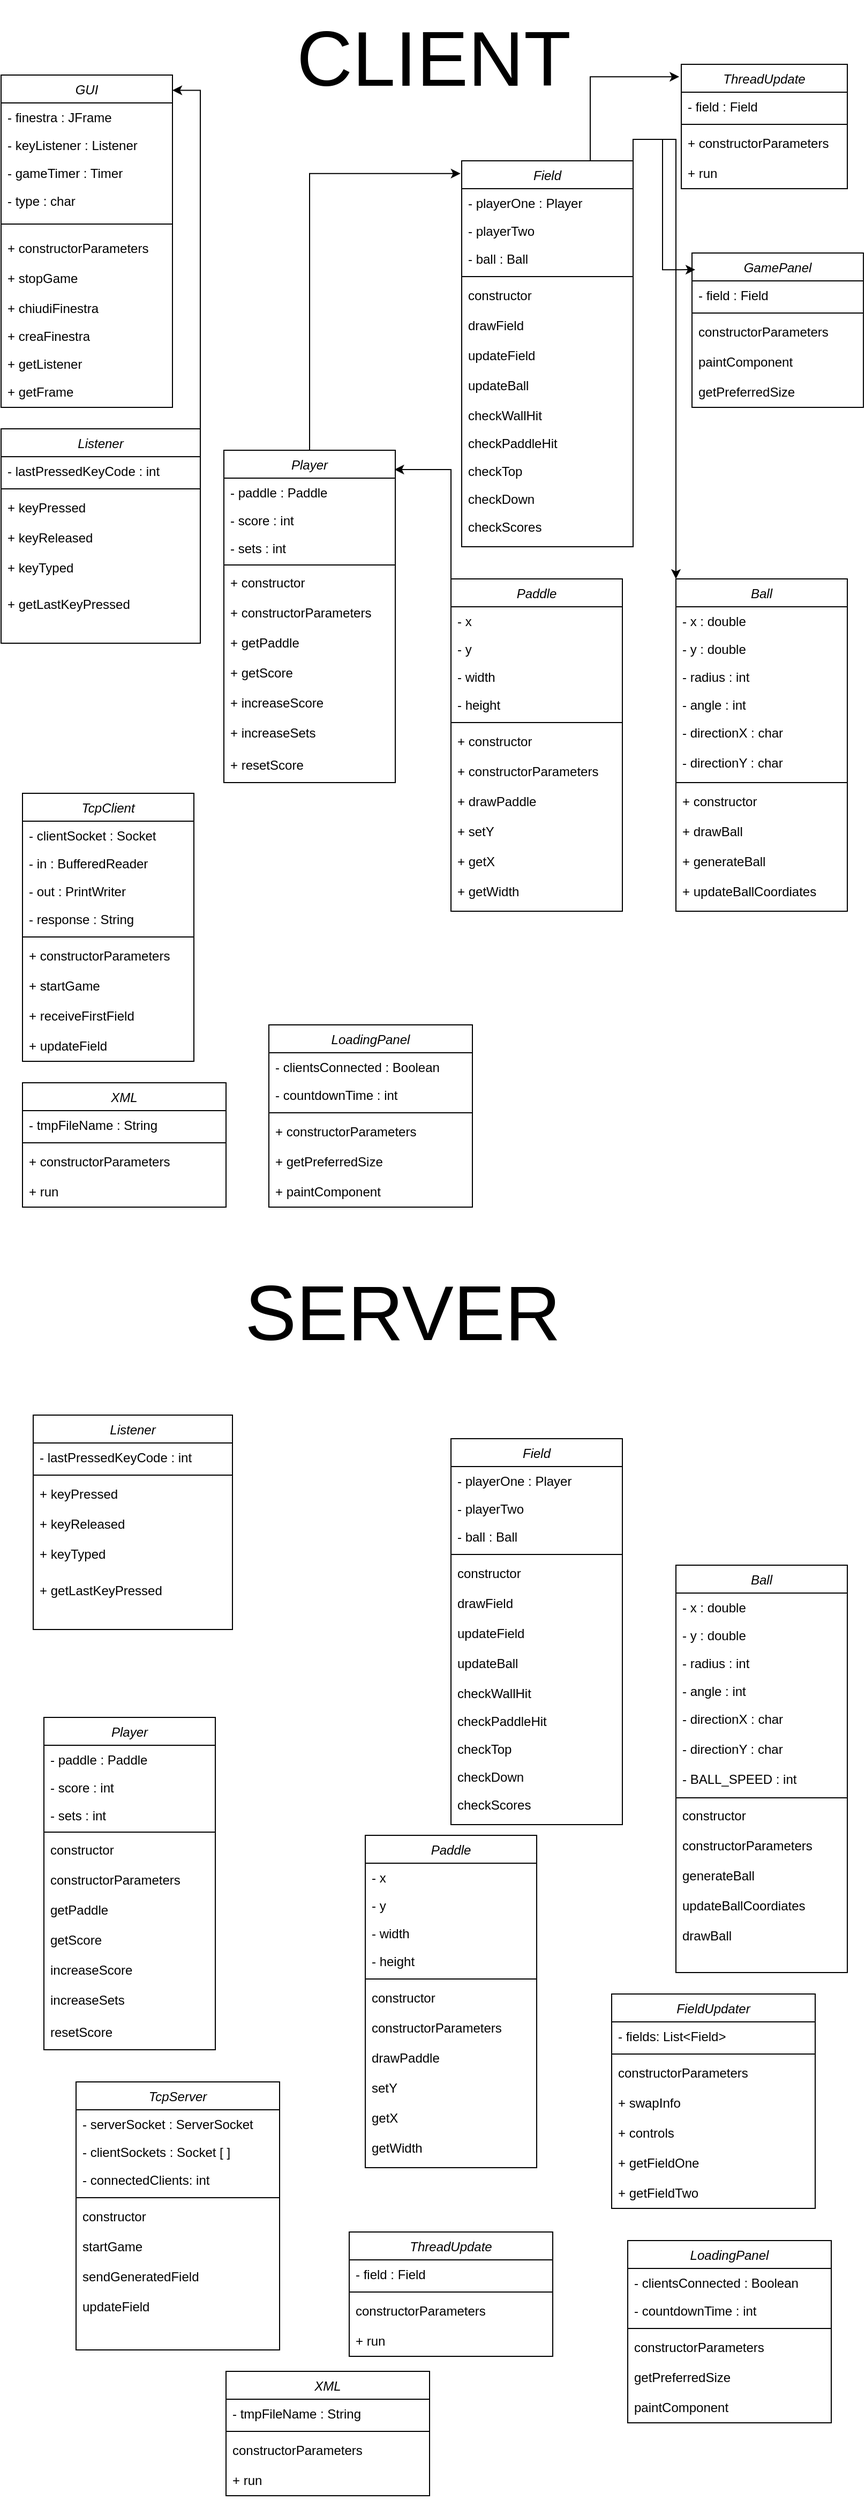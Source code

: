 <mxfile version="22.0.3" type="device">
  <diagram id="C5RBs43oDa-KdzZeNtuy" name="Page-1">
    <mxGraphModel dx="1595" dy="758" grid="1" gridSize="10" guides="1" tooltips="1" connect="1" arrows="1" fold="1" page="1" pageScale="1" pageWidth="827" pageHeight="1169" math="0" shadow="0">
      <root>
        <mxCell id="WIyWlLk6GJQsqaUBKTNV-0" />
        <mxCell id="WIyWlLk6GJQsqaUBKTNV-1" parent="WIyWlLk6GJQsqaUBKTNV-0" />
        <mxCell id="zkfFHV4jXpPFQw0GAbJ--0" value="Ball" style="swimlane;fontStyle=2;align=center;verticalAlign=top;childLayout=stackLayout;horizontal=1;startSize=26;horizontalStack=0;resizeParent=1;resizeLast=0;collapsible=1;marginBottom=0;rounded=0;shadow=0;strokeWidth=1;" parent="WIyWlLk6GJQsqaUBKTNV-1" vertex="1">
          <mxGeometry x="640" y="550" width="160" height="310" as="geometry">
            <mxRectangle x="230" y="140" width="160" height="26" as="alternateBounds" />
          </mxGeometry>
        </mxCell>
        <mxCell id="zkfFHV4jXpPFQw0GAbJ--1" value="- x : double" style="text;align=left;verticalAlign=top;spacingLeft=4;spacingRight=4;overflow=hidden;rotatable=0;points=[[0,0.5],[1,0.5]];portConstraint=eastwest;" parent="zkfFHV4jXpPFQw0GAbJ--0" vertex="1">
          <mxGeometry y="26" width="160" height="26" as="geometry" />
        </mxCell>
        <mxCell id="zkfFHV4jXpPFQw0GAbJ--2" value="- y : double" style="text;align=left;verticalAlign=top;spacingLeft=4;spacingRight=4;overflow=hidden;rotatable=0;points=[[0,0.5],[1,0.5]];portConstraint=eastwest;rounded=0;shadow=0;html=0;" parent="zkfFHV4jXpPFQw0GAbJ--0" vertex="1">
          <mxGeometry y="52" width="160" height="26" as="geometry" />
        </mxCell>
        <mxCell id="zkfFHV4jXpPFQw0GAbJ--3" value="- radius : int" style="text;align=left;verticalAlign=top;spacingLeft=4;spacingRight=4;overflow=hidden;rotatable=0;points=[[0,0.5],[1,0.5]];portConstraint=eastwest;rounded=0;shadow=0;html=0;" parent="zkfFHV4jXpPFQw0GAbJ--0" vertex="1">
          <mxGeometry y="78" width="160" height="26" as="geometry" />
        </mxCell>
        <mxCell id="zkfFHV4jXpPFQw0GAbJ--5" value="- angle : int" style="text;align=left;verticalAlign=top;spacingLeft=4;spacingRight=4;overflow=hidden;rotatable=0;points=[[0,0.5],[1,0.5]];portConstraint=eastwest;" parent="zkfFHV4jXpPFQw0GAbJ--0" vertex="1">
          <mxGeometry y="104" width="160" height="26" as="geometry" />
        </mxCell>
        <mxCell id="ji8EGOoC9EdibpMoInvr-1" value="- directionX : char" style="text;align=left;verticalAlign=top;spacingLeft=4;spacingRight=4;overflow=hidden;rotatable=0;points=[[0,0.5],[1,0.5]];portConstraint=eastwest;" parent="zkfFHV4jXpPFQw0GAbJ--0" vertex="1">
          <mxGeometry y="130" width="160" height="28" as="geometry" />
        </mxCell>
        <mxCell id="ji8EGOoC9EdibpMoInvr-2" value="- directionY : char" style="text;align=left;verticalAlign=top;spacingLeft=4;spacingRight=4;overflow=hidden;rotatable=0;points=[[0,0.5],[1,0.5]];portConstraint=eastwest;" parent="zkfFHV4jXpPFQw0GAbJ--0" vertex="1">
          <mxGeometry y="158" width="160" height="28" as="geometry" />
        </mxCell>
        <mxCell id="ji8EGOoC9EdibpMoInvr-15" value="" style="line;html=1;strokeWidth=1;align=left;verticalAlign=middle;spacingTop=-1;spacingLeft=3;spacingRight=3;rotatable=0;labelPosition=right;points=[];portConstraint=eastwest;" parent="zkfFHV4jXpPFQw0GAbJ--0" vertex="1">
          <mxGeometry y="186" width="160" height="8" as="geometry" />
        </mxCell>
        <mxCell id="ji8EGOoC9EdibpMoInvr-3" value="+ constructor" style="text;align=left;verticalAlign=top;spacingLeft=4;spacingRight=4;overflow=hidden;rotatable=0;points=[[0,0.5],[1,0.5]];portConstraint=eastwest;" parent="zkfFHV4jXpPFQw0GAbJ--0" vertex="1">
          <mxGeometry y="194" width="160" height="28" as="geometry" />
        </mxCell>
        <mxCell id="ji8EGOoC9EdibpMoInvr-4" value="+ drawBall" style="text;align=left;verticalAlign=top;spacingLeft=4;spacingRight=4;overflow=hidden;rotatable=0;points=[[0,0.5],[1,0.5]];portConstraint=eastwest;" parent="zkfFHV4jXpPFQw0GAbJ--0" vertex="1">
          <mxGeometry y="222" width="160" height="28" as="geometry" />
        </mxCell>
        <mxCell id="0cvISrzOzcKb3uD03qhu-0" value="+ generateBall" style="text;align=left;verticalAlign=top;spacingLeft=4;spacingRight=4;overflow=hidden;rotatable=0;points=[[0,0.5],[1,0.5]];portConstraint=eastwest;" parent="zkfFHV4jXpPFQw0GAbJ--0" vertex="1">
          <mxGeometry y="250" width="160" height="28" as="geometry" />
        </mxCell>
        <mxCell id="0cvISrzOzcKb3uD03qhu-1" value="+ updateBallCoordiates" style="text;align=left;verticalAlign=top;spacingLeft=4;spacingRight=4;overflow=hidden;rotatable=0;points=[[0,0.5],[1,0.5]];portConstraint=eastwest;" parent="zkfFHV4jXpPFQw0GAbJ--0" vertex="1">
          <mxGeometry y="278" width="160" height="28" as="geometry" />
        </mxCell>
        <mxCell id="mEIFHC0bCe1gA7-qagin-7" style="edgeStyle=orthogonalEdgeStyle;rounded=0;orthogonalLoop=1;jettySize=auto;html=1;exitX=1;exitY=0;exitDx=0;exitDy=0;entryX=0;entryY=0;entryDx=0;entryDy=0;" parent="WIyWlLk6GJQsqaUBKTNV-1" source="ji8EGOoC9EdibpMoInvr-5" target="zkfFHV4jXpPFQw0GAbJ--0" edge="1">
          <mxGeometry relative="1" as="geometry" />
        </mxCell>
        <mxCell id="ji8EGOoC9EdibpMoInvr-5" value="Field" style="swimlane;fontStyle=2;align=center;verticalAlign=top;childLayout=stackLayout;horizontal=1;startSize=26;horizontalStack=0;resizeParent=1;resizeLast=0;collapsible=1;marginBottom=0;rounded=0;shadow=0;strokeWidth=1;" parent="WIyWlLk6GJQsqaUBKTNV-1" vertex="1">
          <mxGeometry x="440" y="160" width="160" height="360" as="geometry">
            <mxRectangle x="230" y="140" width="160" height="26" as="alternateBounds" />
          </mxGeometry>
        </mxCell>
        <mxCell id="ji8EGOoC9EdibpMoInvr-6" value="- playerOne : Player" style="text;align=left;verticalAlign=top;spacingLeft=4;spacingRight=4;overflow=hidden;rotatable=0;points=[[0,0.5],[1,0.5]];portConstraint=eastwest;" parent="ji8EGOoC9EdibpMoInvr-5" vertex="1">
          <mxGeometry y="26" width="160" height="26" as="geometry" />
        </mxCell>
        <mxCell id="ji8EGOoC9EdibpMoInvr-7" value="- playerTwo" style="text;align=left;verticalAlign=top;spacingLeft=4;spacingRight=4;overflow=hidden;rotatable=0;points=[[0,0.5],[1,0.5]];portConstraint=eastwest;rounded=0;shadow=0;html=0;" parent="ji8EGOoC9EdibpMoInvr-5" vertex="1">
          <mxGeometry y="52" width="160" height="26" as="geometry" />
        </mxCell>
        <mxCell id="ji8EGOoC9EdibpMoInvr-8" value="- ball : Ball" style="text;align=left;verticalAlign=top;spacingLeft=4;spacingRight=4;overflow=hidden;rotatable=0;points=[[0,0.5],[1,0.5]];portConstraint=eastwest;rounded=0;shadow=0;html=0;" parent="ji8EGOoC9EdibpMoInvr-5" vertex="1">
          <mxGeometry y="78" width="160" height="26" as="geometry" />
        </mxCell>
        <mxCell id="ji8EGOoC9EdibpMoInvr-9" value="" style="line;html=1;strokeWidth=1;align=left;verticalAlign=middle;spacingTop=-1;spacingLeft=3;spacingRight=3;rotatable=0;labelPosition=right;points=[];portConstraint=eastwest;" parent="ji8EGOoC9EdibpMoInvr-5" vertex="1">
          <mxGeometry y="104" width="160" height="8" as="geometry" />
        </mxCell>
        <mxCell id="ji8EGOoC9EdibpMoInvr-10" value="constructor" style="text;align=left;verticalAlign=top;spacingLeft=4;spacingRight=4;overflow=hidden;rotatable=0;points=[[0,0.5],[1,0.5]];portConstraint=eastwest;" parent="ji8EGOoC9EdibpMoInvr-5" vertex="1">
          <mxGeometry y="112" width="160" height="28" as="geometry" />
        </mxCell>
        <mxCell id="ji8EGOoC9EdibpMoInvr-11" value="drawField" style="text;align=left;verticalAlign=top;spacingLeft=4;spacingRight=4;overflow=hidden;rotatable=0;points=[[0,0.5],[1,0.5]];portConstraint=eastwest;" parent="ji8EGOoC9EdibpMoInvr-5" vertex="1">
          <mxGeometry y="140" width="160" height="28" as="geometry" />
        </mxCell>
        <mxCell id="ji8EGOoC9EdibpMoInvr-12" value="updateField" style="text;align=left;verticalAlign=top;spacingLeft=4;spacingRight=4;overflow=hidden;rotatable=0;points=[[0,0.5],[1,0.5]];portConstraint=eastwest;" parent="ji8EGOoC9EdibpMoInvr-5" vertex="1">
          <mxGeometry y="168" width="160" height="28" as="geometry" />
        </mxCell>
        <mxCell id="ji8EGOoC9EdibpMoInvr-13" value="updateBall" style="text;align=left;verticalAlign=top;spacingLeft=4;spacingRight=4;overflow=hidden;rotatable=0;points=[[0,0.5],[1,0.5]];portConstraint=eastwest;" parent="ji8EGOoC9EdibpMoInvr-5" vertex="1">
          <mxGeometry y="196" width="160" height="28" as="geometry" />
        </mxCell>
        <mxCell id="ji8EGOoC9EdibpMoInvr-14" value="checkWallHit" style="text;align=left;verticalAlign=top;spacingLeft=4;spacingRight=4;overflow=hidden;rotatable=0;points=[[0,0.5],[1,0.5]];portConstraint=eastwest;" parent="ji8EGOoC9EdibpMoInvr-5" vertex="1">
          <mxGeometry y="224" width="160" height="26" as="geometry" />
        </mxCell>
        <mxCell id="n-LFxdYQ2BIZRGmbfsYB-1" value="checkPaddleHit" style="text;align=left;verticalAlign=top;spacingLeft=4;spacingRight=4;overflow=hidden;rotatable=0;points=[[0,0.5],[1,0.5]];portConstraint=eastwest;" parent="ji8EGOoC9EdibpMoInvr-5" vertex="1">
          <mxGeometry y="250" width="160" height="26" as="geometry" />
        </mxCell>
        <mxCell id="n-LFxdYQ2BIZRGmbfsYB-3" value="checkTop" style="text;align=left;verticalAlign=top;spacingLeft=4;spacingRight=4;overflow=hidden;rotatable=0;points=[[0,0.5],[1,0.5]];portConstraint=eastwest;" parent="ji8EGOoC9EdibpMoInvr-5" vertex="1">
          <mxGeometry y="276" width="160" height="26" as="geometry" />
        </mxCell>
        <mxCell id="n-LFxdYQ2BIZRGmbfsYB-2" value="checkDown" style="text;align=left;verticalAlign=top;spacingLeft=4;spacingRight=4;overflow=hidden;rotatable=0;points=[[0,0.5],[1,0.5]];portConstraint=eastwest;" parent="ji8EGOoC9EdibpMoInvr-5" vertex="1">
          <mxGeometry y="302" width="160" height="26" as="geometry" />
        </mxCell>
        <mxCell id="n-LFxdYQ2BIZRGmbfsYB-4" value="checkScores" style="text;align=left;verticalAlign=top;spacingLeft=4;spacingRight=4;overflow=hidden;rotatable=0;points=[[0,0.5],[1,0.5]];portConstraint=eastwest;" parent="ji8EGOoC9EdibpMoInvr-5" vertex="1">
          <mxGeometry y="328" width="160" height="26" as="geometry" />
        </mxCell>
        <mxCell id="0cvISrzOzcKb3uD03qhu-14" value="Paddle" style="swimlane;fontStyle=2;align=center;verticalAlign=top;childLayout=stackLayout;horizontal=1;startSize=26;horizontalStack=0;resizeParent=1;resizeLast=0;collapsible=1;marginBottom=0;rounded=0;shadow=0;strokeWidth=1;" parent="WIyWlLk6GJQsqaUBKTNV-1" vertex="1">
          <mxGeometry x="430" y="550" width="160" height="310" as="geometry">
            <mxRectangle x="230" y="140" width="160" height="26" as="alternateBounds" />
          </mxGeometry>
        </mxCell>
        <mxCell id="0cvISrzOzcKb3uD03qhu-15" value="- x" style="text;align=left;verticalAlign=top;spacingLeft=4;spacingRight=4;overflow=hidden;rotatable=0;points=[[0,0.5],[1,0.5]];portConstraint=eastwest;" parent="0cvISrzOzcKb3uD03qhu-14" vertex="1">
          <mxGeometry y="26" width="160" height="26" as="geometry" />
        </mxCell>
        <mxCell id="0cvISrzOzcKb3uD03qhu-16" value="- y" style="text;align=left;verticalAlign=top;spacingLeft=4;spacingRight=4;overflow=hidden;rotatable=0;points=[[0,0.5],[1,0.5]];portConstraint=eastwest;rounded=0;shadow=0;html=0;" parent="0cvISrzOzcKb3uD03qhu-14" vertex="1">
          <mxGeometry y="52" width="160" height="26" as="geometry" />
        </mxCell>
        <mxCell id="0cvISrzOzcKb3uD03qhu-17" value="- width" style="text;align=left;verticalAlign=top;spacingLeft=4;spacingRight=4;overflow=hidden;rotatable=0;points=[[0,0.5],[1,0.5]];portConstraint=eastwest;rounded=0;shadow=0;html=0;" parent="0cvISrzOzcKb3uD03qhu-14" vertex="1">
          <mxGeometry y="78" width="160" height="26" as="geometry" />
        </mxCell>
        <mxCell id="0cvISrzOzcKb3uD03qhu-18" value="- height" style="text;align=left;verticalAlign=top;spacingLeft=4;spacingRight=4;overflow=hidden;rotatable=0;points=[[0,0.5],[1,0.5]];portConstraint=eastwest;" parent="0cvISrzOzcKb3uD03qhu-14" vertex="1">
          <mxGeometry y="104" width="160" height="26" as="geometry" />
        </mxCell>
        <mxCell id="0cvISrzOzcKb3uD03qhu-21" value="" style="line;html=1;strokeWidth=1;align=left;verticalAlign=middle;spacingTop=-1;spacingLeft=3;spacingRight=3;rotatable=0;labelPosition=right;points=[];portConstraint=eastwest;" parent="0cvISrzOzcKb3uD03qhu-14" vertex="1">
          <mxGeometry y="130" width="160" height="8" as="geometry" />
        </mxCell>
        <mxCell id="0cvISrzOzcKb3uD03qhu-22" value="+ constructor" style="text;align=left;verticalAlign=top;spacingLeft=4;spacingRight=4;overflow=hidden;rotatable=0;points=[[0,0.5],[1,0.5]];portConstraint=eastwest;" parent="0cvISrzOzcKb3uD03qhu-14" vertex="1">
          <mxGeometry y="138" width="160" height="28" as="geometry" />
        </mxCell>
        <mxCell id="0cvISrzOzcKb3uD03qhu-23" value="+ constructorParameters" style="text;align=left;verticalAlign=top;spacingLeft=4;spacingRight=4;overflow=hidden;rotatable=0;points=[[0,0.5],[1,0.5]];portConstraint=eastwest;" parent="0cvISrzOzcKb3uD03qhu-14" vertex="1">
          <mxGeometry y="166" width="160" height="28" as="geometry" />
        </mxCell>
        <mxCell id="0cvISrzOzcKb3uD03qhu-24" value="+ drawPaddle" style="text;align=left;verticalAlign=top;spacingLeft=4;spacingRight=4;overflow=hidden;rotatable=0;points=[[0,0.5],[1,0.5]];portConstraint=eastwest;" parent="0cvISrzOzcKb3uD03qhu-14" vertex="1">
          <mxGeometry y="194" width="160" height="28" as="geometry" />
        </mxCell>
        <mxCell id="0cvISrzOzcKb3uD03qhu-25" value="+ setY" style="text;align=left;verticalAlign=top;spacingLeft=4;spacingRight=4;overflow=hidden;rotatable=0;points=[[0,0.5],[1,0.5]];portConstraint=eastwest;" parent="0cvISrzOzcKb3uD03qhu-14" vertex="1">
          <mxGeometry y="222" width="160" height="28" as="geometry" />
        </mxCell>
        <mxCell id="0cvISrzOzcKb3uD03qhu-26" value="+ getX" style="text;align=left;verticalAlign=top;spacingLeft=4;spacingRight=4;overflow=hidden;rotatable=0;points=[[0,0.5],[1,0.5]];portConstraint=eastwest;" parent="0cvISrzOzcKb3uD03qhu-14" vertex="1">
          <mxGeometry y="250" width="160" height="28" as="geometry" />
        </mxCell>
        <mxCell id="0cvISrzOzcKb3uD03qhu-27" value="+ getWidth" style="text;align=left;verticalAlign=top;spacingLeft=4;spacingRight=4;overflow=hidden;rotatable=0;points=[[0,0.5],[1,0.5]];portConstraint=eastwest;" parent="0cvISrzOzcKb3uD03qhu-14" vertex="1">
          <mxGeometry y="278" width="160" height="28" as="geometry" />
        </mxCell>
        <mxCell id="0cvISrzOzcKb3uD03qhu-28" value="Player" style="swimlane;fontStyle=2;align=center;verticalAlign=top;childLayout=stackLayout;horizontal=1;startSize=26;horizontalStack=0;resizeParent=1;resizeLast=0;collapsible=1;marginBottom=0;rounded=0;shadow=0;strokeWidth=1;" parent="WIyWlLk6GJQsqaUBKTNV-1" vertex="1">
          <mxGeometry x="218" y="430" width="160" height="310" as="geometry">
            <mxRectangle x="230" y="140" width="160" height="26" as="alternateBounds" />
          </mxGeometry>
        </mxCell>
        <mxCell id="0cvISrzOzcKb3uD03qhu-29" value="- paddle : Paddle" style="text;align=left;verticalAlign=top;spacingLeft=4;spacingRight=4;overflow=hidden;rotatable=0;points=[[0,0.5],[1,0.5]];portConstraint=eastwest;" parent="0cvISrzOzcKb3uD03qhu-28" vertex="1">
          <mxGeometry y="26" width="160" height="26" as="geometry" />
        </mxCell>
        <mxCell id="0cvISrzOzcKb3uD03qhu-30" value="- score : int" style="text;align=left;verticalAlign=top;spacingLeft=4;spacingRight=4;overflow=hidden;rotatable=0;points=[[0,0.5],[1,0.5]];portConstraint=eastwest;rounded=0;shadow=0;html=0;" parent="0cvISrzOzcKb3uD03qhu-28" vertex="1">
          <mxGeometry y="52" width="160" height="26" as="geometry" />
        </mxCell>
        <mxCell id="n-LFxdYQ2BIZRGmbfsYB-51" value="- sets : int" style="text;align=left;verticalAlign=top;spacingLeft=4;spacingRight=4;overflow=hidden;rotatable=0;points=[[0,0.5],[1,0.5]];portConstraint=eastwest;rounded=0;shadow=0;html=0;" parent="0cvISrzOzcKb3uD03qhu-28" vertex="1">
          <mxGeometry y="78" width="160" height="26" as="geometry" />
        </mxCell>
        <mxCell id="0cvISrzOzcKb3uD03qhu-32" value="" style="line;html=1;strokeWidth=1;align=left;verticalAlign=middle;spacingTop=-1;spacingLeft=3;spacingRight=3;rotatable=0;labelPosition=right;points=[];portConstraint=eastwest;" parent="0cvISrzOzcKb3uD03qhu-28" vertex="1">
          <mxGeometry y="104" width="160" height="6" as="geometry" />
        </mxCell>
        <mxCell id="0cvISrzOzcKb3uD03qhu-33" value="+ constructor" style="text;align=left;verticalAlign=top;spacingLeft=4;spacingRight=4;overflow=hidden;rotatable=0;points=[[0,0.5],[1,0.5]];portConstraint=eastwest;" parent="0cvISrzOzcKb3uD03qhu-28" vertex="1">
          <mxGeometry y="110" width="160" height="28" as="geometry" />
        </mxCell>
        <mxCell id="0cvISrzOzcKb3uD03qhu-34" value="+ constructorParameters" style="text;align=left;verticalAlign=top;spacingLeft=4;spacingRight=4;overflow=hidden;rotatable=0;points=[[0,0.5],[1,0.5]];portConstraint=eastwest;" parent="0cvISrzOzcKb3uD03qhu-28" vertex="1">
          <mxGeometry y="138" width="160" height="28" as="geometry" />
        </mxCell>
        <mxCell id="0cvISrzOzcKb3uD03qhu-35" value="+ getPaddle" style="text;align=left;verticalAlign=top;spacingLeft=4;spacingRight=4;overflow=hidden;rotatable=0;points=[[0,0.5],[1,0.5]];portConstraint=eastwest;" parent="0cvISrzOzcKb3uD03qhu-28" vertex="1">
          <mxGeometry y="166" width="160" height="28" as="geometry" />
        </mxCell>
        <mxCell id="0cvISrzOzcKb3uD03qhu-36" value="+ getScore" style="text;align=left;verticalAlign=top;spacingLeft=4;spacingRight=4;overflow=hidden;rotatable=0;points=[[0,0.5],[1,0.5]];portConstraint=eastwest;" parent="0cvISrzOzcKb3uD03qhu-28" vertex="1">
          <mxGeometry y="194" width="160" height="28" as="geometry" />
        </mxCell>
        <mxCell id="0cvISrzOzcKb3uD03qhu-37" value="+ increaseScore" style="text;align=left;verticalAlign=top;spacingLeft=4;spacingRight=4;overflow=hidden;rotatable=0;points=[[0,0.5],[1,0.5]];portConstraint=eastwest;" parent="0cvISrzOzcKb3uD03qhu-28" vertex="1">
          <mxGeometry y="222" width="160" height="28" as="geometry" />
        </mxCell>
        <mxCell id="n-LFxdYQ2BIZRGmbfsYB-52" value="+ increaseSets" style="text;align=left;verticalAlign=top;spacingLeft=4;spacingRight=4;overflow=hidden;rotatable=0;points=[[0,0.5],[1,0.5]];portConstraint=eastwest;" parent="0cvISrzOzcKb3uD03qhu-28" vertex="1">
          <mxGeometry y="250" width="160" height="30" as="geometry" />
        </mxCell>
        <mxCell id="n-LFxdYQ2BIZRGmbfsYB-53" value="+ resetScore" style="text;align=left;verticalAlign=top;spacingLeft=4;spacingRight=4;overflow=hidden;rotatable=0;points=[[0,0.5],[1,0.5]];portConstraint=eastwest;" parent="0cvISrzOzcKb3uD03qhu-28" vertex="1">
          <mxGeometry y="280" width="160" height="30" as="geometry" />
        </mxCell>
        <mxCell id="n-LFxdYQ2BIZRGmbfsYB-0" value="&lt;font style=&quot;font-size: 72px;&quot;&gt;CLIENT&lt;/font&gt;" style="text;html=1;strokeColor=none;fillColor=none;align=center;verticalAlign=middle;whiteSpace=wrap;rounded=0;" parent="WIyWlLk6GJQsqaUBKTNV-1" vertex="1">
          <mxGeometry x="274" y="10" width="280" height="110" as="geometry" />
        </mxCell>
        <mxCell id="n-LFxdYQ2BIZRGmbfsYB-7" value="GamePanel" style="swimlane;fontStyle=2;align=center;verticalAlign=top;childLayout=stackLayout;horizontal=1;startSize=26;horizontalStack=0;resizeParent=1;resizeLast=0;collapsible=1;marginBottom=0;rounded=0;shadow=0;strokeWidth=1;" parent="WIyWlLk6GJQsqaUBKTNV-1" vertex="1">
          <mxGeometry x="655" y="246" width="160" height="144" as="geometry">
            <mxRectangle x="230" y="140" width="160" height="26" as="alternateBounds" />
          </mxGeometry>
        </mxCell>
        <mxCell id="n-LFxdYQ2BIZRGmbfsYB-8" value="- field : Field" style="text;align=left;verticalAlign=top;spacingLeft=4;spacingRight=4;overflow=hidden;rotatable=0;points=[[0,0.5],[1,0.5]];portConstraint=eastwest;" parent="n-LFxdYQ2BIZRGmbfsYB-7" vertex="1">
          <mxGeometry y="26" width="160" height="26" as="geometry" />
        </mxCell>
        <mxCell id="n-LFxdYQ2BIZRGmbfsYB-12" value="" style="line;html=1;strokeWidth=1;align=left;verticalAlign=middle;spacingTop=-1;spacingLeft=3;spacingRight=3;rotatable=0;labelPosition=right;points=[];portConstraint=eastwest;" parent="n-LFxdYQ2BIZRGmbfsYB-7" vertex="1">
          <mxGeometry y="52" width="160" height="8" as="geometry" />
        </mxCell>
        <mxCell id="n-LFxdYQ2BIZRGmbfsYB-14" value="constructorParameters" style="text;align=left;verticalAlign=top;spacingLeft=4;spacingRight=4;overflow=hidden;rotatable=0;points=[[0,0.5],[1,0.5]];portConstraint=eastwest;" parent="n-LFxdYQ2BIZRGmbfsYB-7" vertex="1">
          <mxGeometry y="60" width="160" height="28" as="geometry" />
        </mxCell>
        <mxCell id="n-LFxdYQ2BIZRGmbfsYB-15" value="paintComponent" style="text;align=left;verticalAlign=top;spacingLeft=4;spacingRight=4;overflow=hidden;rotatable=0;points=[[0,0.5],[1,0.5]];portConstraint=eastwest;" parent="n-LFxdYQ2BIZRGmbfsYB-7" vertex="1">
          <mxGeometry y="88" width="160" height="28" as="geometry" />
        </mxCell>
        <mxCell id="n-LFxdYQ2BIZRGmbfsYB-16" value="getPreferredSize" style="text;align=left;verticalAlign=top;spacingLeft=4;spacingRight=4;overflow=hidden;rotatable=0;points=[[0,0.5],[1,0.5]];portConstraint=eastwest;" parent="n-LFxdYQ2BIZRGmbfsYB-7" vertex="1">
          <mxGeometry y="116" width="160" height="28" as="geometry" />
        </mxCell>
        <mxCell id="n-LFxdYQ2BIZRGmbfsYB-19" value="GUI" style="swimlane;fontStyle=2;align=center;verticalAlign=top;childLayout=stackLayout;horizontal=1;startSize=26;horizontalStack=0;resizeParent=1;resizeLast=0;collapsible=1;marginBottom=0;rounded=0;shadow=0;strokeWidth=1;" parent="WIyWlLk6GJQsqaUBKTNV-1" vertex="1">
          <mxGeometry x="10" y="80" width="160" height="310" as="geometry">
            <mxRectangle x="230" y="140" width="160" height="26" as="alternateBounds" />
          </mxGeometry>
        </mxCell>
        <mxCell id="n-LFxdYQ2BIZRGmbfsYB-20" value="- finestra : JFrame" style="text;align=left;verticalAlign=top;spacingLeft=4;spacingRight=4;overflow=hidden;rotatable=0;points=[[0,0.5],[1,0.5]];portConstraint=eastwest;" parent="n-LFxdYQ2BIZRGmbfsYB-19" vertex="1">
          <mxGeometry y="26" width="160" height="26" as="geometry" />
        </mxCell>
        <mxCell id="n-LFxdYQ2BIZRGmbfsYB-25" value="- keyListener : Listener" style="text;align=left;verticalAlign=top;spacingLeft=4;spacingRight=4;overflow=hidden;rotatable=0;points=[[0,0.5],[1,0.5]];portConstraint=eastwest;" parent="n-LFxdYQ2BIZRGmbfsYB-19" vertex="1">
          <mxGeometry y="52" width="160" height="26" as="geometry" />
        </mxCell>
        <mxCell id="n-LFxdYQ2BIZRGmbfsYB-26" value="- gameTimer : Timer" style="text;align=left;verticalAlign=top;spacingLeft=4;spacingRight=4;overflow=hidden;rotatable=0;points=[[0,0.5],[1,0.5]];portConstraint=eastwest;" parent="n-LFxdYQ2BIZRGmbfsYB-19" vertex="1">
          <mxGeometry y="78" width="160" height="26" as="geometry" />
        </mxCell>
        <mxCell id="n-LFxdYQ2BIZRGmbfsYB-28" value="- type : char" style="text;align=left;verticalAlign=top;spacingLeft=4;spacingRight=4;overflow=hidden;rotatable=0;points=[[0,0.5],[1,0.5]];portConstraint=eastwest;" parent="n-LFxdYQ2BIZRGmbfsYB-19" vertex="1">
          <mxGeometry y="104" width="160" height="26" as="geometry" />
        </mxCell>
        <mxCell id="n-LFxdYQ2BIZRGmbfsYB-21" value="" style="line;html=1;strokeWidth=1;align=left;verticalAlign=middle;spacingTop=-1;spacingLeft=3;spacingRight=3;rotatable=0;labelPosition=right;points=[];portConstraint=eastwest;" parent="n-LFxdYQ2BIZRGmbfsYB-19" vertex="1">
          <mxGeometry y="130" width="160" height="18" as="geometry" />
        </mxCell>
        <mxCell id="n-LFxdYQ2BIZRGmbfsYB-22" value="+ constructorParameters" style="text;align=left;verticalAlign=top;spacingLeft=4;spacingRight=4;overflow=hidden;rotatable=0;points=[[0,0.5],[1,0.5]];portConstraint=eastwest;" parent="n-LFxdYQ2BIZRGmbfsYB-19" vertex="1">
          <mxGeometry y="148" width="160" height="28" as="geometry" />
        </mxCell>
        <mxCell id="n-LFxdYQ2BIZRGmbfsYB-23" value="+ stopGame" style="text;align=left;verticalAlign=top;spacingLeft=4;spacingRight=4;overflow=hidden;rotatable=0;points=[[0,0.5],[1,0.5]];portConstraint=eastwest;" parent="n-LFxdYQ2BIZRGmbfsYB-19" vertex="1">
          <mxGeometry y="176" width="160" height="28" as="geometry" />
        </mxCell>
        <mxCell id="n-LFxdYQ2BIZRGmbfsYB-24" value="+ chiudiFinestra" style="text;align=left;verticalAlign=top;spacingLeft=4;spacingRight=4;overflow=hidden;rotatable=0;points=[[0,0.5],[1,0.5]];portConstraint=eastwest;" parent="n-LFxdYQ2BIZRGmbfsYB-19" vertex="1">
          <mxGeometry y="204" width="160" height="26" as="geometry" />
        </mxCell>
        <mxCell id="n-LFxdYQ2BIZRGmbfsYB-31" value="+ creaFinestra" style="text;align=left;verticalAlign=top;spacingLeft=4;spacingRight=4;overflow=hidden;rotatable=0;points=[[0,0.5],[1,0.5]];portConstraint=eastwest;" parent="n-LFxdYQ2BIZRGmbfsYB-19" vertex="1">
          <mxGeometry y="230" width="160" height="26" as="geometry" />
        </mxCell>
        <mxCell id="n-LFxdYQ2BIZRGmbfsYB-30" value="+ getListener" style="text;align=left;verticalAlign=top;spacingLeft=4;spacingRight=4;overflow=hidden;rotatable=0;points=[[0,0.5],[1,0.5]];portConstraint=eastwest;" parent="n-LFxdYQ2BIZRGmbfsYB-19" vertex="1">
          <mxGeometry y="256" width="160" height="26" as="geometry" />
        </mxCell>
        <mxCell id="n-LFxdYQ2BIZRGmbfsYB-29" value="+ getFrame" style="text;align=left;verticalAlign=top;spacingLeft=4;spacingRight=4;overflow=hidden;rotatable=0;points=[[0,0.5],[1,0.5]];portConstraint=eastwest;" parent="n-LFxdYQ2BIZRGmbfsYB-19" vertex="1">
          <mxGeometry y="282" width="160" height="26" as="geometry" />
        </mxCell>
        <mxCell id="n-LFxdYQ2BIZRGmbfsYB-33" value="Listener" style="swimlane;fontStyle=2;align=center;verticalAlign=top;childLayout=stackLayout;horizontal=1;startSize=26;horizontalStack=0;resizeParent=1;resizeLast=0;collapsible=1;marginBottom=0;rounded=0;shadow=0;strokeWidth=1;" parent="WIyWlLk6GJQsqaUBKTNV-1" vertex="1">
          <mxGeometry x="10" y="410" width="186" height="200" as="geometry">
            <mxRectangle x="230" y="140" width="160" height="26" as="alternateBounds" />
          </mxGeometry>
        </mxCell>
        <mxCell id="n-LFxdYQ2BIZRGmbfsYB-34" value="- lastPressedKeyCode : int" style="text;align=left;verticalAlign=top;spacingLeft=4;spacingRight=4;overflow=hidden;rotatable=0;points=[[0,0.5],[1,0.5]];portConstraint=eastwest;" parent="n-LFxdYQ2BIZRGmbfsYB-33" vertex="1">
          <mxGeometry y="26" width="186" height="26" as="geometry" />
        </mxCell>
        <mxCell id="n-LFxdYQ2BIZRGmbfsYB-35" value="" style="line;html=1;strokeWidth=1;align=left;verticalAlign=middle;spacingTop=-1;spacingLeft=3;spacingRight=3;rotatable=0;labelPosition=right;points=[];portConstraint=eastwest;" parent="n-LFxdYQ2BIZRGmbfsYB-33" vertex="1">
          <mxGeometry y="52" width="186" height="8" as="geometry" />
        </mxCell>
        <mxCell id="n-LFxdYQ2BIZRGmbfsYB-36" value="+ keyPressed" style="text;align=left;verticalAlign=top;spacingLeft=4;spacingRight=4;overflow=hidden;rotatable=0;points=[[0,0.5],[1,0.5]];portConstraint=eastwest;" parent="n-LFxdYQ2BIZRGmbfsYB-33" vertex="1">
          <mxGeometry y="60" width="186" height="28" as="geometry" />
        </mxCell>
        <mxCell id="n-LFxdYQ2BIZRGmbfsYB-37" value="+ keyReleased" style="text;align=left;verticalAlign=top;spacingLeft=4;spacingRight=4;overflow=hidden;rotatable=0;points=[[0,0.5],[1,0.5]];portConstraint=eastwest;" parent="n-LFxdYQ2BIZRGmbfsYB-33" vertex="1">
          <mxGeometry y="88" width="186" height="28" as="geometry" />
        </mxCell>
        <mxCell id="n-LFxdYQ2BIZRGmbfsYB-38" value="+ keyTyped" style="text;align=left;verticalAlign=top;spacingLeft=4;spacingRight=4;overflow=hidden;rotatable=0;points=[[0,0.5],[1,0.5]];portConstraint=eastwest;" parent="n-LFxdYQ2BIZRGmbfsYB-33" vertex="1">
          <mxGeometry y="116" width="186" height="34" as="geometry" />
        </mxCell>
        <mxCell id="n-LFxdYQ2BIZRGmbfsYB-40" value="+ getLastKeyPressed" style="text;align=left;verticalAlign=top;spacingLeft=4;spacingRight=4;overflow=hidden;rotatable=0;points=[[0,0.5],[1,0.5]];portConstraint=eastwest;" parent="n-LFxdYQ2BIZRGmbfsYB-33" vertex="1">
          <mxGeometry y="150" width="186" height="30" as="geometry" />
        </mxCell>
        <mxCell id="n-LFxdYQ2BIZRGmbfsYB-41" value="LoadingPanel" style="swimlane;fontStyle=2;align=center;verticalAlign=top;childLayout=stackLayout;horizontal=1;startSize=26;horizontalStack=0;resizeParent=1;resizeLast=0;collapsible=1;marginBottom=0;rounded=0;shadow=0;strokeWidth=1;" parent="WIyWlLk6GJQsqaUBKTNV-1" vertex="1">
          <mxGeometry x="260" y="966" width="190" height="170" as="geometry">
            <mxRectangle x="230" y="140" width="160" height="26" as="alternateBounds" />
          </mxGeometry>
        </mxCell>
        <mxCell id="n-LFxdYQ2BIZRGmbfsYB-42" value="- clientsConnected : Boolean" style="text;align=left;verticalAlign=top;spacingLeft=4;spacingRight=4;overflow=hidden;rotatable=0;points=[[0,0.5],[1,0.5]];portConstraint=eastwest;" parent="n-LFxdYQ2BIZRGmbfsYB-41" vertex="1">
          <mxGeometry y="26" width="190" height="26" as="geometry" />
        </mxCell>
        <mxCell id="n-LFxdYQ2BIZRGmbfsYB-43" value="- countdownTime : int" style="text;align=left;verticalAlign=top;spacingLeft=4;spacingRight=4;overflow=hidden;rotatable=0;points=[[0,0.5],[1,0.5]];portConstraint=eastwest;rounded=0;shadow=0;html=0;" parent="n-LFxdYQ2BIZRGmbfsYB-41" vertex="1">
          <mxGeometry y="52" width="190" height="26" as="geometry" />
        </mxCell>
        <mxCell id="n-LFxdYQ2BIZRGmbfsYB-44" value="" style="line;html=1;strokeWidth=1;align=left;verticalAlign=middle;spacingTop=-1;spacingLeft=3;spacingRight=3;rotatable=0;labelPosition=right;points=[];portConstraint=eastwest;" parent="n-LFxdYQ2BIZRGmbfsYB-41" vertex="1">
          <mxGeometry y="78" width="190" height="8" as="geometry" />
        </mxCell>
        <mxCell id="n-LFxdYQ2BIZRGmbfsYB-46" value="+ constructorParameters" style="text;align=left;verticalAlign=top;spacingLeft=4;spacingRight=4;overflow=hidden;rotatable=0;points=[[0,0.5],[1,0.5]];portConstraint=eastwest;" parent="n-LFxdYQ2BIZRGmbfsYB-41" vertex="1">
          <mxGeometry y="86" width="190" height="28" as="geometry" />
        </mxCell>
        <mxCell id="n-LFxdYQ2BIZRGmbfsYB-47" value="+ getPreferredSize" style="text;align=left;verticalAlign=top;spacingLeft=4;spacingRight=4;overflow=hidden;rotatable=0;points=[[0,0.5],[1,0.5]];portConstraint=eastwest;" parent="n-LFxdYQ2BIZRGmbfsYB-41" vertex="1">
          <mxGeometry y="114" width="190" height="28" as="geometry" />
        </mxCell>
        <mxCell id="n-LFxdYQ2BIZRGmbfsYB-48" value="+ paintComponent" style="text;align=left;verticalAlign=top;spacingLeft=4;spacingRight=4;overflow=hidden;rotatable=0;points=[[0,0.5],[1,0.5]];portConstraint=eastwest;" parent="n-LFxdYQ2BIZRGmbfsYB-41" vertex="1">
          <mxGeometry y="142" width="190" height="28" as="geometry" />
        </mxCell>
        <mxCell id="n-LFxdYQ2BIZRGmbfsYB-54" value="TcpClient" style="swimlane;fontStyle=2;align=center;verticalAlign=top;childLayout=stackLayout;horizontal=1;startSize=26;horizontalStack=0;resizeParent=1;resizeLast=0;collapsible=1;marginBottom=0;rounded=0;shadow=0;strokeWidth=1;" parent="WIyWlLk6GJQsqaUBKTNV-1" vertex="1">
          <mxGeometry x="30" y="750" width="160" height="250" as="geometry">
            <mxRectangle x="230" y="140" width="160" height="26" as="alternateBounds" />
          </mxGeometry>
        </mxCell>
        <mxCell id="n-LFxdYQ2BIZRGmbfsYB-55" value="- clientSocket : Socket" style="text;align=left;verticalAlign=top;spacingLeft=4;spacingRight=4;overflow=hidden;rotatable=0;points=[[0,0.5],[1,0.5]];portConstraint=eastwest;" parent="n-LFxdYQ2BIZRGmbfsYB-54" vertex="1">
          <mxGeometry y="26" width="160" height="26" as="geometry" />
        </mxCell>
        <mxCell id="n-LFxdYQ2BIZRGmbfsYB-56" value="- in : BufferedReader" style="text;align=left;verticalAlign=top;spacingLeft=4;spacingRight=4;overflow=hidden;rotatable=0;points=[[0,0.5],[1,0.5]];portConstraint=eastwest;rounded=0;shadow=0;html=0;" parent="n-LFxdYQ2BIZRGmbfsYB-54" vertex="1">
          <mxGeometry y="52" width="160" height="26" as="geometry" />
        </mxCell>
        <mxCell id="n-LFxdYQ2BIZRGmbfsYB-57" value="- out : PrintWriter" style="text;align=left;verticalAlign=top;spacingLeft=4;spacingRight=4;overflow=hidden;rotatable=0;points=[[0,0.5],[1,0.5]];portConstraint=eastwest;rounded=0;shadow=0;html=0;" parent="n-LFxdYQ2BIZRGmbfsYB-54" vertex="1">
          <mxGeometry y="78" width="160" height="26" as="geometry" />
        </mxCell>
        <mxCell id="n-LFxdYQ2BIZRGmbfsYB-58" value="- response : String" style="text;align=left;verticalAlign=top;spacingLeft=4;spacingRight=4;overflow=hidden;rotatable=0;points=[[0,0.5],[1,0.5]];portConstraint=eastwest;" parent="n-LFxdYQ2BIZRGmbfsYB-54" vertex="1">
          <mxGeometry y="104" width="160" height="26" as="geometry" />
        </mxCell>
        <mxCell id="n-LFxdYQ2BIZRGmbfsYB-59" value="" style="line;html=1;strokeWidth=1;align=left;verticalAlign=middle;spacingTop=-1;spacingLeft=3;spacingRight=3;rotatable=0;labelPosition=right;points=[];portConstraint=eastwest;" parent="n-LFxdYQ2BIZRGmbfsYB-54" vertex="1">
          <mxGeometry y="130" width="160" height="8" as="geometry" />
        </mxCell>
        <mxCell id="n-LFxdYQ2BIZRGmbfsYB-61" value="+ constructorParameters" style="text;align=left;verticalAlign=top;spacingLeft=4;spacingRight=4;overflow=hidden;rotatable=0;points=[[0,0.5],[1,0.5]];portConstraint=eastwest;" parent="n-LFxdYQ2BIZRGmbfsYB-54" vertex="1">
          <mxGeometry y="138" width="160" height="28" as="geometry" />
        </mxCell>
        <mxCell id="n-LFxdYQ2BIZRGmbfsYB-62" value="+ startGame" style="text;align=left;verticalAlign=top;spacingLeft=4;spacingRight=4;overflow=hidden;rotatable=0;points=[[0,0.5],[1,0.5]];portConstraint=eastwest;" parent="n-LFxdYQ2BIZRGmbfsYB-54" vertex="1">
          <mxGeometry y="166" width="160" height="28" as="geometry" />
        </mxCell>
        <mxCell id="n-LFxdYQ2BIZRGmbfsYB-63" value="+ receiveFirstField" style="text;align=left;verticalAlign=top;spacingLeft=4;spacingRight=4;overflow=hidden;rotatable=0;points=[[0,0.5],[1,0.5]];portConstraint=eastwest;" parent="n-LFxdYQ2BIZRGmbfsYB-54" vertex="1">
          <mxGeometry y="194" width="160" height="28" as="geometry" />
        </mxCell>
        <mxCell id="n-LFxdYQ2BIZRGmbfsYB-64" value="+ updateField" style="text;align=left;verticalAlign=top;spacingLeft=4;spacingRight=4;overflow=hidden;rotatable=0;points=[[0,0.5],[1,0.5]];portConstraint=eastwest;" parent="n-LFxdYQ2BIZRGmbfsYB-54" vertex="1">
          <mxGeometry y="222" width="160" height="28" as="geometry" />
        </mxCell>
        <mxCell id="n-LFxdYQ2BIZRGmbfsYB-66" value="ThreadUpdate" style="swimlane;fontStyle=2;align=center;verticalAlign=top;childLayout=stackLayout;horizontal=1;startSize=26;horizontalStack=0;resizeParent=1;resizeLast=0;collapsible=1;marginBottom=0;rounded=0;shadow=0;strokeWidth=1;" parent="WIyWlLk6GJQsqaUBKTNV-1" vertex="1">
          <mxGeometry x="645" y="70" width="155" height="116" as="geometry">
            <mxRectangle x="230" y="140" width="160" height="26" as="alternateBounds" />
          </mxGeometry>
        </mxCell>
        <mxCell id="n-LFxdYQ2BIZRGmbfsYB-67" value="- field : Field" style="text;align=left;verticalAlign=top;spacingLeft=4;spacingRight=4;overflow=hidden;rotatable=0;points=[[0,0.5],[1,0.5]];portConstraint=eastwest;" parent="n-LFxdYQ2BIZRGmbfsYB-66" vertex="1">
          <mxGeometry y="26" width="155" height="26" as="geometry" />
        </mxCell>
        <mxCell id="n-LFxdYQ2BIZRGmbfsYB-69" value="" style="line;html=1;strokeWidth=1;align=left;verticalAlign=middle;spacingTop=-1;spacingLeft=3;spacingRight=3;rotatable=0;labelPosition=right;points=[];portConstraint=eastwest;" parent="n-LFxdYQ2BIZRGmbfsYB-66" vertex="1">
          <mxGeometry y="52" width="155" height="8" as="geometry" />
        </mxCell>
        <mxCell id="n-LFxdYQ2BIZRGmbfsYB-70" value="+ constructorParameters" style="text;align=left;verticalAlign=top;spacingLeft=4;spacingRight=4;overflow=hidden;rotatable=0;points=[[0,0.5],[1,0.5]];portConstraint=eastwest;" parent="n-LFxdYQ2BIZRGmbfsYB-66" vertex="1">
          <mxGeometry y="60" width="155" height="28" as="geometry" />
        </mxCell>
        <mxCell id="n-LFxdYQ2BIZRGmbfsYB-72" value="+ run" style="text;align=left;verticalAlign=top;spacingLeft=4;spacingRight=4;overflow=hidden;rotatable=0;points=[[0,0.5],[1,0.5]];portConstraint=eastwest;" parent="n-LFxdYQ2BIZRGmbfsYB-66" vertex="1">
          <mxGeometry y="88" width="155" height="28" as="geometry" />
        </mxCell>
        <mxCell id="n-LFxdYQ2BIZRGmbfsYB-73" value="XML" style="swimlane;fontStyle=2;align=center;verticalAlign=top;childLayout=stackLayout;horizontal=1;startSize=26;horizontalStack=0;resizeParent=1;resizeLast=0;collapsible=1;marginBottom=0;rounded=0;shadow=0;strokeWidth=1;" parent="WIyWlLk6GJQsqaUBKTNV-1" vertex="1">
          <mxGeometry x="30" y="1020" width="190" height="116" as="geometry">
            <mxRectangle x="230" y="140" width="160" height="26" as="alternateBounds" />
          </mxGeometry>
        </mxCell>
        <mxCell id="n-LFxdYQ2BIZRGmbfsYB-74" value="- tmpFileName : String" style="text;align=left;verticalAlign=top;spacingLeft=4;spacingRight=4;overflow=hidden;rotatable=0;points=[[0,0.5],[1,0.5]];portConstraint=eastwest;" parent="n-LFxdYQ2BIZRGmbfsYB-73" vertex="1">
          <mxGeometry y="26" width="190" height="26" as="geometry" />
        </mxCell>
        <mxCell id="n-LFxdYQ2BIZRGmbfsYB-75" value="" style="line;html=1;strokeWidth=1;align=left;verticalAlign=middle;spacingTop=-1;spacingLeft=3;spacingRight=3;rotatable=0;labelPosition=right;points=[];portConstraint=eastwest;" parent="n-LFxdYQ2BIZRGmbfsYB-73" vertex="1">
          <mxGeometry y="52" width="190" height="8" as="geometry" />
        </mxCell>
        <mxCell id="n-LFxdYQ2BIZRGmbfsYB-76" value="+ constructorParameters" style="text;align=left;verticalAlign=top;spacingLeft=4;spacingRight=4;overflow=hidden;rotatable=0;points=[[0,0.5],[1,0.5]];portConstraint=eastwest;" parent="n-LFxdYQ2BIZRGmbfsYB-73" vertex="1">
          <mxGeometry y="60" width="190" height="28" as="geometry" />
        </mxCell>
        <mxCell id="n-LFxdYQ2BIZRGmbfsYB-77" value="+ run" style="text;align=left;verticalAlign=top;spacingLeft=4;spacingRight=4;overflow=hidden;rotatable=0;points=[[0,0.5],[1,0.5]];portConstraint=eastwest;" parent="n-LFxdYQ2BIZRGmbfsYB-73" vertex="1">
          <mxGeometry y="88" width="190" height="28" as="geometry" />
        </mxCell>
        <mxCell id="n-LFxdYQ2BIZRGmbfsYB-181" value="Ball" style="swimlane;fontStyle=2;align=center;verticalAlign=top;childLayout=stackLayout;horizontal=1;startSize=26;horizontalStack=0;resizeParent=1;resizeLast=0;collapsible=1;marginBottom=0;rounded=0;shadow=0;strokeWidth=1;" parent="WIyWlLk6GJQsqaUBKTNV-1" vertex="1">
          <mxGeometry x="640" y="1470" width="160" height="380" as="geometry">
            <mxRectangle x="230" y="140" width="160" height="26" as="alternateBounds" />
          </mxGeometry>
        </mxCell>
        <mxCell id="n-LFxdYQ2BIZRGmbfsYB-182" value="- x : double" style="text;align=left;verticalAlign=top;spacingLeft=4;spacingRight=4;overflow=hidden;rotatable=0;points=[[0,0.5],[1,0.5]];portConstraint=eastwest;" parent="n-LFxdYQ2BIZRGmbfsYB-181" vertex="1">
          <mxGeometry y="26" width="160" height="26" as="geometry" />
        </mxCell>
        <mxCell id="n-LFxdYQ2BIZRGmbfsYB-183" value="- y : double" style="text;align=left;verticalAlign=top;spacingLeft=4;spacingRight=4;overflow=hidden;rotatable=0;points=[[0,0.5],[1,0.5]];portConstraint=eastwest;rounded=0;shadow=0;html=0;" parent="n-LFxdYQ2BIZRGmbfsYB-181" vertex="1">
          <mxGeometry y="52" width="160" height="26" as="geometry" />
        </mxCell>
        <mxCell id="n-LFxdYQ2BIZRGmbfsYB-184" value="- radius : int" style="text;align=left;verticalAlign=top;spacingLeft=4;spacingRight=4;overflow=hidden;rotatable=0;points=[[0,0.5],[1,0.5]];portConstraint=eastwest;rounded=0;shadow=0;html=0;" parent="n-LFxdYQ2BIZRGmbfsYB-181" vertex="1">
          <mxGeometry y="78" width="160" height="26" as="geometry" />
        </mxCell>
        <mxCell id="n-LFxdYQ2BIZRGmbfsYB-185" value="- angle : int" style="text;align=left;verticalAlign=top;spacingLeft=4;spacingRight=4;overflow=hidden;rotatable=0;points=[[0,0.5],[1,0.5]];portConstraint=eastwest;" parent="n-LFxdYQ2BIZRGmbfsYB-181" vertex="1">
          <mxGeometry y="104" width="160" height="26" as="geometry" />
        </mxCell>
        <mxCell id="n-LFxdYQ2BIZRGmbfsYB-186" value="- directionX : char" style="text;align=left;verticalAlign=top;spacingLeft=4;spacingRight=4;overflow=hidden;rotatable=0;points=[[0,0.5],[1,0.5]];portConstraint=eastwest;" parent="n-LFxdYQ2BIZRGmbfsYB-181" vertex="1">
          <mxGeometry y="130" width="160" height="28" as="geometry" />
        </mxCell>
        <mxCell id="n-LFxdYQ2BIZRGmbfsYB-187" value="- directionY : char" style="text;align=left;verticalAlign=top;spacingLeft=4;spacingRight=4;overflow=hidden;rotatable=0;points=[[0,0.5],[1,0.5]];portConstraint=eastwest;" parent="n-LFxdYQ2BIZRGmbfsYB-181" vertex="1">
          <mxGeometry y="158" width="160" height="28" as="geometry" />
        </mxCell>
        <mxCell id="n-LFxdYQ2BIZRGmbfsYB-284" value="- BALL_SPEED : int" style="text;align=left;verticalAlign=top;spacingLeft=4;spacingRight=4;overflow=hidden;rotatable=0;points=[[0,0.5],[1,0.5]];portConstraint=eastwest;" parent="n-LFxdYQ2BIZRGmbfsYB-181" vertex="1">
          <mxGeometry y="186" width="160" height="28" as="geometry" />
        </mxCell>
        <mxCell id="n-LFxdYQ2BIZRGmbfsYB-188" value="" style="line;html=1;strokeWidth=1;align=left;verticalAlign=middle;spacingTop=-1;spacingLeft=3;spacingRight=3;rotatable=0;labelPosition=right;points=[];portConstraint=eastwest;" parent="n-LFxdYQ2BIZRGmbfsYB-181" vertex="1">
          <mxGeometry y="214" width="160" height="6" as="geometry" />
        </mxCell>
        <mxCell id="n-LFxdYQ2BIZRGmbfsYB-189" value="constructor" style="text;align=left;verticalAlign=top;spacingLeft=4;spacingRight=4;overflow=hidden;rotatable=0;points=[[0,0.5],[1,0.5]];portConstraint=eastwest;" parent="n-LFxdYQ2BIZRGmbfsYB-181" vertex="1">
          <mxGeometry y="220" width="160" height="28" as="geometry" />
        </mxCell>
        <mxCell id="n-LFxdYQ2BIZRGmbfsYB-285" value="constructorParameters" style="text;align=left;verticalAlign=top;spacingLeft=4;spacingRight=4;overflow=hidden;rotatable=0;points=[[0,0.5],[1,0.5]];portConstraint=eastwest;" parent="n-LFxdYQ2BIZRGmbfsYB-181" vertex="1">
          <mxGeometry y="248" width="160" height="28" as="geometry" />
        </mxCell>
        <mxCell id="n-LFxdYQ2BIZRGmbfsYB-191" value="generateBall" style="text;align=left;verticalAlign=top;spacingLeft=4;spacingRight=4;overflow=hidden;rotatable=0;points=[[0,0.5],[1,0.5]];portConstraint=eastwest;" parent="n-LFxdYQ2BIZRGmbfsYB-181" vertex="1">
          <mxGeometry y="276" width="160" height="28" as="geometry" />
        </mxCell>
        <mxCell id="n-LFxdYQ2BIZRGmbfsYB-192" value="updateBallCoordiates" style="text;align=left;verticalAlign=top;spacingLeft=4;spacingRight=4;overflow=hidden;rotatable=0;points=[[0,0.5],[1,0.5]];portConstraint=eastwest;" parent="n-LFxdYQ2BIZRGmbfsYB-181" vertex="1">
          <mxGeometry y="304" width="160" height="28" as="geometry" />
        </mxCell>
        <mxCell id="n-LFxdYQ2BIZRGmbfsYB-190" value="drawBall" style="text;align=left;verticalAlign=top;spacingLeft=4;spacingRight=4;overflow=hidden;rotatable=0;points=[[0,0.5],[1,0.5]];portConstraint=eastwest;" parent="n-LFxdYQ2BIZRGmbfsYB-181" vertex="1">
          <mxGeometry y="332" width="160" height="28" as="geometry" />
        </mxCell>
        <mxCell id="n-LFxdYQ2BIZRGmbfsYB-193" value="Field" style="swimlane;fontStyle=2;align=center;verticalAlign=top;childLayout=stackLayout;horizontal=1;startSize=26;horizontalStack=0;resizeParent=1;resizeLast=0;collapsible=1;marginBottom=0;rounded=0;shadow=0;strokeWidth=1;" parent="WIyWlLk6GJQsqaUBKTNV-1" vertex="1">
          <mxGeometry x="430" y="1352" width="160" height="360" as="geometry">
            <mxRectangle x="230" y="140" width="160" height="26" as="alternateBounds" />
          </mxGeometry>
        </mxCell>
        <mxCell id="n-LFxdYQ2BIZRGmbfsYB-194" value="- playerOne : Player" style="text;align=left;verticalAlign=top;spacingLeft=4;spacingRight=4;overflow=hidden;rotatable=0;points=[[0,0.5],[1,0.5]];portConstraint=eastwest;" parent="n-LFxdYQ2BIZRGmbfsYB-193" vertex="1">
          <mxGeometry y="26" width="160" height="26" as="geometry" />
        </mxCell>
        <mxCell id="n-LFxdYQ2BIZRGmbfsYB-195" value="- playerTwo" style="text;align=left;verticalAlign=top;spacingLeft=4;spacingRight=4;overflow=hidden;rotatable=0;points=[[0,0.5],[1,0.5]];portConstraint=eastwest;rounded=0;shadow=0;html=0;" parent="n-LFxdYQ2BIZRGmbfsYB-193" vertex="1">
          <mxGeometry y="52" width="160" height="26" as="geometry" />
        </mxCell>
        <mxCell id="n-LFxdYQ2BIZRGmbfsYB-196" value="- ball : Ball" style="text;align=left;verticalAlign=top;spacingLeft=4;spacingRight=4;overflow=hidden;rotatable=0;points=[[0,0.5],[1,0.5]];portConstraint=eastwest;rounded=0;shadow=0;html=0;" parent="n-LFxdYQ2BIZRGmbfsYB-193" vertex="1">
          <mxGeometry y="78" width="160" height="26" as="geometry" />
        </mxCell>
        <mxCell id="n-LFxdYQ2BIZRGmbfsYB-197" value="" style="line;html=1;strokeWidth=1;align=left;verticalAlign=middle;spacingTop=-1;spacingLeft=3;spacingRight=3;rotatable=0;labelPosition=right;points=[];portConstraint=eastwest;" parent="n-LFxdYQ2BIZRGmbfsYB-193" vertex="1">
          <mxGeometry y="104" width="160" height="8" as="geometry" />
        </mxCell>
        <mxCell id="n-LFxdYQ2BIZRGmbfsYB-198" value="constructor" style="text;align=left;verticalAlign=top;spacingLeft=4;spacingRight=4;overflow=hidden;rotatable=0;points=[[0,0.5],[1,0.5]];portConstraint=eastwest;" parent="n-LFxdYQ2BIZRGmbfsYB-193" vertex="1">
          <mxGeometry y="112" width="160" height="28" as="geometry" />
        </mxCell>
        <mxCell id="n-LFxdYQ2BIZRGmbfsYB-199" value="drawField" style="text;align=left;verticalAlign=top;spacingLeft=4;spacingRight=4;overflow=hidden;rotatable=0;points=[[0,0.5],[1,0.5]];portConstraint=eastwest;" parent="n-LFxdYQ2BIZRGmbfsYB-193" vertex="1">
          <mxGeometry y="140" width="160" height="28" as="geometry" />
        </mxCell>
        <mxCell id="n-LFxdYQ2BIZRGmbfsYB-200" value="updateField" style="text;align=left;verticalAlign=top;spacingLeft=4;spacingRight=4;overflow=hidden;rotatable=0;points=[[0,0.5],[1,0.5]];portConstraint=eastwest;" parent="n-LFxdYQ2BIZRGmbfsYB-193" vertex="1">
          <mxGeometry y="168" width="160" height="28" as="geometry" />
        </mxCell>
        <mxCell id="n-LFxdYQ2BIZRGmbfsYB-201" value="updateBall" style="text;align=left;verticalAlign=top;spacingLeft=4;spacingRight=4;overflow=hidden;rotatable=0;points=[[0,0.5],[1,0.5]];portConstraint=eastwest;" parent="n-LFxdYQ2BIZRGmbfsYB-193" vertex="1">
          <mxGeometry y="196" width="160" height="28" as="geometry" />
        </mxCell>
        <mxCell id="n-LFxdYQ2BIZRGmbfsYB-202" value="checkWallHit" style="text;align=left;verticalAlign=top;spacingLeft=4;spacingRight=4;overflow=hidden;rotatable=0;points=[[0,0.5],[1,0.5]];portConstraint=eastwest;" parent="n-LFxdYQ2BIZRGmbfsYB-193" vertex="1">
          <mxGeometry y="224" width="160" height="26" as="geometry" />
        </mxCell>
        <mxCell id="n-LFxdYQ2BIZRGmbfsYB-203" value="checkPaddleHit" style="text;align=left;verticalAlign=top;spacingLeft=4;spacingRight=4;overflow=hidden;rotatable=0;points=[[0,0.5],[1,0.5]];portConstraint=eastwest;" parent="n-LFxdYQ2BIZRGmbfsYB-193" vertex="1">
          <mxGeometry y="250" width="160" height="26" as="geometry" />
        </mxCell>
        <mxCell id="n-LFxdYQ2BIZRGmbfsYB-204" value="checkTop" style="text;align=left;verticalAlign=top;spacingLeft=4;spacingRight=4;overflow=hidden;rotatable=0;points=[[0,0.5],[1,0.5]];portConstraint=eastwest;" parent="n-LFxdYQ2BIZRGmbfsYB-193" vertex="1">
          <mxGeometry y="276" width="160" height="26" as="geometry" />
        </mxCell>
        <mxCell id="n-LFxdYQ2BIZRGmbfsYB-205" value="checkDown" style="text;align=left;verticalAlign=top;spacingLeft=4;spacingRight=4;overflow=hidden;rotatable=0;points=[[0,0.5],[1,0.5]];portConstraint=eastwest;" parent="n-LFxdYQ2BIZRGmbfsYB-193" vertex="1">
          <mxGeometry y="302" width="160" height="26" as="geometry" />
        </mxCell>
        <mxCell id="n-LFxdYQ2BIZRGmbfsYB-206" value="checkScores" style="text;align=left;verticalAlign=top;spacingLeft=4;spacingRight=4;overflow=hidden;rotatable=0;points=[[0,0.5],[1,0.5]];portConstraint=eastwest;" parent="n-LFxdYQ2BIZRGmbfsYB-193" vertex="1">
          <mxGeometry y="328" width="160" height="26" as="geometry" />
        </mxCell>
        <mxCell id="n-LFxdYQ2BIZRGmbfsYB-207" value="Paddle" style="swimlane;fontStyle=2;align=center;verticalAlign=top;childLayout=stackLayout;horizontal=1;startSize=26;horizontalStack=0;resizeParent=1;resizeLast=0;collapsible=1;marginBottom=0;rounded=0;shadow=0;strokeWidth=1;" parent="WIyWlLk6GJQsqaUBKTNV-1" vertex="1">
          <mxGeometry x="350" y="1722" width="160" height="310" as="geometry">
            <mxRectangle x="230" y="140" width="160" height="26" as="alternateBounds" />
          </mxGeometry>
        </mxCell>
        <mxCell id="n-LFxdYQ2BIZRGmbfsYB-208" value="- x" style="text;align=left;verticalAlign=top;spacingLeft=4;spacingRight=4;overflow=hidden;rotatable=0;points=[[0,0.5],[1,0.5]];portConstraint=eastwest;" parent="n-LFxdYQ2BIZRGmbfsYB-207" vertex="1">
          <mxGeometry y="26" width="160" height="26" as="geometry" />
        </mxCell>
        <mxCell id="n-LFxdYQ2BIZRGmbfsYB-209" value="- y" style="text;align=left;verticalAlign=top;spacingLeft=4;spacingRight=4;overflow=hidden;rotatable=0;points=[[0,0.5],[1,0.5]];portConstraint=eastwest;rounded=0;shadow=0;html=0;" parent="n-LFxdYQ2BIZRGmbfsYB-207" vertex="1">
          <mxGeometry y="52" width="160" height="26" as="geometry" />
        </mxCell>
        <mxCell id="n-LFxdYQ2BIZRGmbfsYB-210" value="- width" style="text;align=left;verticalAlign=top;spacingLeft=4;spacingRight=4;overflow=hidden;rotatable=0;points=[[0,0.5],[1,0.5]];portConstraint=eastwest;rounded=0;shadow=0;html=0;" parent="n-LFxdYQ2BIZRGmbfsYB-207" vertex="1">
          <mxGeometry y="78" width="160" height="26" as="geometry" />
        </mxCell>
        <mxCell id="n-LFxdYQ2BIZRGmbfsYB-211" value="- height" style="text;align=left;verticalAlign=top;spacingLeft=4;spacingRight=4;overflow=hidden;rotatable=0;points=[[0,0.5],[1,0.5]];portConstraint=eastwest;" parent="n-LFxdYQ2BIZRGmbfsYB-207" vertex="1">
          <mxGeometry y="104" width="160" height="26" as="geometry" />
        </mxCell>
        <mxCell id="n-LFxdYQ2BIZRGmbfsYB-212" value="" style="line;html=1;strokeWidth=1;align=left;verticalAlign=middle;spacingTop=-1;spacingLeft=3;spacingRight=3;rotatable=0;labelPosition=right;points=[];portConstraint=eastwest;" parent="n-LFxdYQ2BIZRGmbfsYB-207" vertex="1">
          <mxGeometry y="130" width="160" height="8" as="geometry" />
        </mxCell>
        <mxCell id="n-LFxdYQ2BIZRGmbfsYB-213" value="constructor" style="text;align=left;verticalAlign=top;spacingLeft=4;spacingRight=4;overflow=hidden;rotatable=0;points=[[0,0.5],[1,0.5]];portConstraint=eastwest;" parent="n-LFxdYQ2BIZRGmbfsYB-207" vertex="1">
          <mxGeometry y="138" width="160" height="28" as="geometry" />
        </mxCell>
        <mxCell id="n-LFxdYQ2BIZRGmbfsYB-214" value="constructorParameters" style="text;align=left;verticalAlign=top;spacingLeft=4;spacingRight=4;overflow=hidden;rotatable=0;points=[[0,0.5],[1,0.5]];portConstraint=eastwest;" parent="n-LFxdYQ2BIZRGmbfsYB-207" vertex="1">
          <mxGeometry y="166" width="160" height="28" as="geometry" />
        </mxCell>
        <mxCell id="n-LFxdYQ2BIZRGmbfsYB-215" value="drawPaddle" style="text;align=left;verticalAlign=top;spacingLeft=4;spacingRight=4;overflow=hidden;rotatable=0;points=[[0,0.5],[1,0.5]];portConstraint=eastwest;" parent="n-LFxdYQ2BIZRGmbfsYB-207" vertex="1">
          <mxGeometry y="194" width="160" height="28" as="geometry" />
        </mxCell>
        <mxCell id="n-LFxdYQ2BIZRGmbfsYB-216" value="setY" style="text;align=left;verticalAlign=top;spacingLeft=4;spacingRight=4;overflow=hidden;rotatable=0;points=[[0,0.5],[1,0.5]];portConstraint=eastwest;" parent="n-LFxdYQ2BIZRGmbfsYB-207" vertex="1">
          <mxGeometry y="222" width="160" height="28" as="geometry" />
        </mxCell>
        <mxCell id="n-LFxdYQ2BIZRGmbfsYB-217" value="getX" style="text;align=left;verticalAlign=top;spacingLeft=4;spacingRight=4;overflow=hidden;rotatable=0;points=[[0,0.5],[1,0.5]];portConstraint=eastwest;" parent="n-LFxdYQ2BIZRGmbfsYB-207" vertex="1">
          <mxGeometry y="250" width="160" height="28" as="geometry" />
        </mxCell>
        <mxCell id="n-LFxdYQ2BIZRGmbfsYB-218" value="getWidth" style="text;align=left;verticalAlign=top;spacingLeft=4;spacingRight=4;overflow=hidden;rotatable=0;points=[[0,0.5],[1,0.5]];portConstraint=eastwest;" parent="n-LFxdYQ2BIZRGmbfsYB-207" vertex="1">
          <mxGeometry y="278" width="160" height="28" as="geometry" />
        </mxCell>
        <mxCell id="n-LFxdYQ2BIZRGmbfsYB-219" value="Player" style="swimlane;fontStyle=2;align=center;verticalAlign=top;childLayout=stackLayout;horizontal=1;startSize=26;horizontalStack=0;resizeParent=1;resizeLast=0;collapsible=1;marginBottom=0;rounded=0;shadow=0;strokeWidth=1;" parent="WIyWlLk6GJQsqaUBKTNV-1" vertex="1">
          <mxGeometry x="50" y="1612" width="160" height="310" as="geometry">
            <mxRectangle x="230" y="140" width="160" height="26" as="alternateBounds" />
          </mxGeometry>
        </mxCell>
        <mxCell id="n-LFxdYQ2BIZRGmbfsYB-220" value="- paddle : Paddle" style="text;align=left;verticalAlign=top;spacingLeft=4;spacingRight=4;overflow=hidden;rotatable=0;points=[[0,0.5],[1,0.5]];portConstraint=eastwest;" parent="n-LFxdYQ2BIZRGmbfsYB-219" vertex="1">
          <mxGeometry y="26" width="160" height="26" as="geometry" />
        </mxCell>
        <mxCell id="n-LFxdYQ2BIZRGmbfsYB-221" value="- score : int" style="text;align=left;verticalAlign=top;spacingLeft=4;spacingRight=4;overflow=hidden;rotatable=0;points=[[0,0.5],[1,0.5]];portConstraint=eastwest;rounded=0;shadow=0;html=0;" parent="n-LFxdYQ2BIZRGmbfsYB-219" vertex="1">
          <mxGeometry y="52" width="160" height="26" as="geometry" />
        </mxCell>
        <mxCell id="n-LFxdYQ2BIZRGmbfsYB-222" value="- sets : int" style="text;align=left;verticalAlign=top;spacingLeft=4;spacingRight=4;overflow=hidden;rotatable=0;points=[[0,0.5],[1,0.5]];portConstraint=eastwest;rounded=0;shadow=0;html=0;" parent="n-LFxdYQ2BIZRGmbfsYB-219" vertex="1">
          <mxGeometry y="78" width="160" height="26" as="geometry" />
        </mxCell>
        <mxCell id="n-LFxdYQ2BIZRGmbfsYB-223" value="" style="line;html=1;strokeWidth=1;align=left;verticalAlign=middle;spacingTop=-1;spacingLeft=3;spacingRight=3;rotatable=0;labelPosition=right;points=[];portConstraint=eastwest;" parent="n-LFxdYQ2BIZRGmbfsYB-219" vertex="1">
          <mxGeometry y="104" width="160" height="6" as="geometry" />
        </mxCell>
        <mxCell id="n-LFxdYQ2BIZRGmbfsYB-224" value="constructor" style="text;align=left;verticalAlign=top;spacingLeft=4;spacingRight=4;overflow=hidden;rotatable=0;points=[[0,0.5],[1,0.5]];portConstraint=eastwest;" parent="n-LFxdYQ2BIZRGmbfsYB-219" vertex="1">
          <mxGeometry y="110" width="160" height="28" as="geometry" />
        </mxCell>
        <mxCell id="n-LFxdYQ2BIZRGmbfsYB-225" value="constructorParameters" style="text;align=left;verticalAlign=top;spacingLeft=4;spacingRight=4;overflow=hidden;rotatable=0;points=[[0,0.5],[1,0.5]];portConstraint=eastwest;" parent="n-LFxdYQ2BIZRGmbfsYB-219" vertex="1">
          <mxGeometry y="138" width="160" height="28" as="geometry" />
        </mxCell>
        <mxCell id="n-LFxdYQ2BIZRGmbfsYB-226" value="getPaddle" style="text;align=left;verticalAlign=top;spacingLeft=4;spacingRight=4;overflow=hidden;rotatable=0;points=[[0,0.5],[1,0.5]];portConstraint=eastwest;" parent="n-LFxdYQ2BIZRGmbfsYB-219" vertex="1">
          <mxGeometry y="166" width="160" height="28" as="geometry" />
        </mxCell>
        <mxCell id="n-LFxdYQ2BIZRGmbfsYB-227" value="getScore" style="text;align=left;verticalAlign=top;spacingLeft=4;spacingRight=4;overflow=hidden;rotatable=0;points=[[0,0.5],[1,0.5]];portConstraint=eastwest;" parent="n-LFxdYQ2BIZRGmbfsYB-219" vertex="1">
          <mxGeometry y="194" width="160" height="28" as="geometry" />
        </mxCell>
        <mxCell id="n-LFxdYQ2BIZRGmbfsYB-228" value="increaseScore" style="text;align=left;verticalAlign=top;spacingLeft=4;spacingRight=4;overflow=hidden;rotatable=0;points=[[0,0.5],[1,0.5]];portConstraint=eastwest;" parent="n-LFxdYQ2BIZRGmbfsYB-219" vertex="1">
          <mxGeometry y="222" width="160" height="28" as="geometry" />
        </mxCell>
        <mxCell id="n-LFxdYQ2BIZRGmbfsYB-229" value="increaseSets" style="text;align=left;verticalAlign=top;spacingLeft=4;spacingRight=4;overflow=hidden;rotatable=0;points=[[0,0.5],[1,0.5]];portConstraint=eastwest;" parent="n-LFxdYQ2BIZRGmbfsYB-219" vertex="1">
          <mxGeometry y="250" width="160" height="30" as="geometry" />
        </mxCell>
        <mxCell id="n-LFxdYQ2BIZRGmbfsYB-230" value="resetScore" style="text;align=left;verticalAlign=top;spacingLeft=4;spacingRight=4;overflow=hidden;rotatable=0;points=[[0,0.5],[1,0.5]];portConstraint=eastwest;" parent="n-LFxdYQ2BIZRGmbfsYB-219" vertex="1">
          <mxGeometry y="280" width="160" height="30" as="geometry" />
        </mxCell>
        <mxCell id="n-LFxdYQ2BIZRGmbfsYB-231" value="&lt;font style=&quot;font-size: 72px;&quot;&gt;SERVER&lt;/font&gt;" style="text;html=1;strokeColor=none;fillColor=none;align=center;verticalAlign=middle;whiteSpace=wrap;rounded=0;" parent="WIyWlLk6GJQsqaUBKTNV-1" vertex="1">
          <mxGeometry x="245" y="1180" width="280" height="110" as="geometry" />
        </mxCell>
        <mxCell id="n-LFxdYQ2BIZRGmbfsYB-250" value="Listener" style="swimlane;fontStyle=2;align=center;verticalAlign=top;childLayout=stackLayout;horizontal=1;startSize=26;horizontalStack=0;resizeParent=1;resizeLast=0;collapsible=1;marginBottom=0;rounded=0;shadow=0;strokeWidth=1;" parent="WIyWlLk6GJQsqaUBKTNV-1" vertex="1">
          <mxGeometry x="40" y="1330" width="186" height="200" as="geometry">
            <mxRectangle x="230" y="140" width="160" height="26" as="alternateBounds" />
          </mxGeometry>
        </mxCell>
        <mxCell id="n-LFxdYQ2BIZRGmbfsYB-251" value="- lastPressedKeyCode : int" style="text;align=left;verticalAlign=top;spacingLeft=4;spacingRight=4;overflow=hidden;rotatable=0;points=[[0,0.5],[1,0.5]];portConstraint=eastwest;" parent="n-LFxdYQ2BIZRGmbfsYB-250" vertex="1">
          <mxGeometry y="26" width="186" height="26" as="geometry" />
        </mxCell>
        <mxCell id="n-LFxdYQ2BIZRGmbfsYB-252" value="" style="line;html=1;strokeWidth=1;align=left;verticalAlign=middle;spacingTop=-1;spacingLeft=3;spacingRight=3;rotatable=0;labelPosition=right;points=[];portConstraint=eastwest;" parent="n-LFxdYQ2BIZRGmbfsYB-250" vertex="1">
          <mxGeometry y="52" width="186" height="8" as="geometry" />
        </mxCell>
        <mxCell id="n-LFxdYQ2BIZRGmbfsYB-253" value="+ keyPressed" style="text;align=left;verticalAlign=top;spacingLeft=4;spacingRight=4;overflow=hidden;rotatable=0;points=[[0,0.5],[1,0.5]];portConstraint=eastwest;" parent="n-LFxdYQ2BIZRGmbfsYB-250" vertex="1">
          <mxGeometry y="60" width="186" height="28" as="geometry" />
        </mxCell>
        <mxCell id="n-LFxdYQ2BIZRGmbfsYB-254" value="+ keyReleased" style="text;align=left;verticalAlign=top;spacingLeft=4;spacingRight=4;overflow=hidden;rotatable=0;points=[[0,0.5],[1,0.5]];portConstraint=eastwest;" parent="n-LFxdYQ2BIZRGmbfsYB-250" vertex="1">
          <mxGeometry y="88" width="186" height="28" as="geometry" />
        </mxCell>
        <mxCell id="n-LFxdYQ2BIZRGmbfsYB-255" value="+ keyTyped" style="text;align=left;verticalAlign=top;spacingLeft=4;spacingRight=4;overflow=hidden;rotatable=0;points=[[0,0.5],[1,0.5]];portConstraint=eastwest;" parent="n-LFxdYQ2BIZRGmbfsYB-250" vertex="1">
          <mxGeometry y="116" width="186" height="34" as="geometry" />
        </mxCell>
        <mxCell id="n-LFxdYQ2BIZRGmbfsYB-256" value="+ getLastKeyPressed" style="text;align=left;verticalAlign=top;spacingLeft=4;spacingRight=4;overflow=hidden;rotatable=0;points=[[0,0.5],[1,0.5]];portConstraint=eastwest;" parent="n-LFxdYQ2BIZRGmbfsYB-250" vertex="1">
          <mxGeometry y="150" width="186" height="30" as="geometry" />
        </mxCell>
        <mxCell id="n-LFxdYQ2BIZRGmbfsYB-257" value="LoadingPanel" style="swimlane;fontStyle=2;align=center;verticalAlign=top;childLayout=stackLayout;horizontal=1;startSize=26;horizontalStack=0;resizeParent=1;resizeLast=0;collapsible=1;marginBottom=0;rounded=0;shadow=0;strokeWidth=1;" parent="WIyWlLk6GJQsqaUBKTNV-1" vertex="1">
          <mxGeometry x="595" y="2100" width="190" height="170" as="geometry">
            <mxRectangle x="230" y="140" width="160" height="26" as="alternateBounds" />
          </mxGeometry>
        </mxCell>
        <mxCell id="n-LFxdYQ2BIZRGmbfsYB-258" value="- clientsConnected : Boolean" style="text;align=left;verticalAlign=top;spacingLeft=4;spacingRight=4;overflow=hidden;rotatable=0;points=[[0,0.5],[1,0.5]];portConstraint=eastwest;" parent="n-LFxdYQ2BIZRGmbfsYB-257" vertex="1">
          <mxGeometry y="26" width="190" height="26" as="geometry" />
        </mxCell>
        <mxCell id="n-LFxdYQ2BIZRGmbfsYB-259" value="- countdownTime : int" style="text;align=left;verticalAlign=top;spacingLeft=4;spacingRight=4;overflow=hidden;rotatable=0;points=[[0,0.5],[1,0.5]];portConstraint=eastwest;rounded=0;shadow=0;html=0;" parent="n-LFxdYQ2BIZRGmbfsYB-257" vertex="1">
          <mxGeometry y="52" width="190" height="26" as="geometry" />
        </mxCell>
        <mxCell id="n-LFxdYQ2BIZRGmbfsYB-260" value="" style="line;html=1;strokeWidth=1;align=left;verticalAlign=middle;spacingTop=-1;spacingLeft=3;spacingRight=3;rotatable=0;labelPosition=right;points=[];portConstraint=eastwest;" parent="n-LFxdYQ2BIZRGmbfsYB-257" vertex="1">
          <mxGeometry y="78" width="190" height="8" as="geometry" />
        </mxCell>
        <mxCell id="n-LFxdYQ2BIZRGmbfsYB-261" value="constructorParameters" style="text;align=left;verticalAlign=top;spacingLeft=4;spacingRight=4;overflow=hidden;rotatable=0;points=[[0,0.5],[1,0.5]];portConstraint=eastwest;" parent="n-LFxdYQ2BIZRGmbfsYB-257" vertex="1">
          <mxGeometry y="86" width="190" height="28" as="geometry" />
        </mxCell>
        <mxCell id="n-LFxdYQ2BIZRGmbfsYB-262" value="getPreferredSize" style="text;align=left;verticalAlign=top;spacingLeft=4;spacingRight=4;overflow=hidden;rotatable=0;points=[[0,0.5],[1,0.5]];portConstraint=eastwest;" parent="n-LFxdYQ2BIZRGmbfsYB-257" vertex="1">
          <mxGeometry y="114" width="190" height="28" as="geometry" />
        </mxCell>
        <mxCell id="n-LFxdYQ2BIZRGmbfsYB-263" value="paintComponent" style="text;align=left;verticalAlign=top;spacingLeft=4;spacingRight=4;overflow=hidden;rotatable=0;points=[[0,0.5],[1,0.5]];portConstraint=eastwest;" parent="n-LFxdYQ2BIZRGmbfsYB-257" vertex="1">
          <mxGeometry y="142" width="190" height="28" as="geometry" />
        </mxCell>
        <mxCell id="n-LFxdYQ2BIZRGmbfsYB-264" value="TcpServer" style="swimlane;fontStyle=2;align=center;verticalAlign=top;childLayout=stackLayout;horizontal=1;startSize=26;horizontalStack=0;resizeParent=1;resizeLast=0;collapsible=1;marginBottom=0;rounded=0;shadow=0;strokeWidth=1;" parent="WIyWlLk6GJQsqaUBKTNV-1" vertex="1">
          <mxGeometry x="80" y="1952" width="190" height="250" as="geometry">
            <mxRectangle x="230" y="140" width="160" height="26" as="alternateBounds" />
          </mxGeometry>
        </mxCell>
        <mxCell id="n-LFxdYQ2BIZRGmbfsYB-265" value="- serverSocket : ServerSocket" style="text;align=left;verticalAlign=top;spacingLeft=4;spacingRight=4;overflow=hidden;rotatable=0;points=[[0,0.5],[1,0.5]];portConstraint=eastwest;" parent="n-LFxdYQ2BIZRGmbfsYB-264" vertex="1">
          <mxGeometry y="26" width="190" height="26" as="geometry" />
        </mxCell>
        <mxCell id="n-LFxdYQ2BIZRGmbfsYB-266" value="- clientSockets : Socket [ ]" style="text;align=left;verticalAlign=top;spacingLeft=4;spacingRight=4;overflow=hidden;rotatable=0;points=[[0,0.5],[1,0.5]];portConstraint=eastwest;rounded=0;shadow=0;html=0;" parent="n-LFxdYQ2BIZRGmbfsYB-264" vertex="1">
          <mxGeometry y="52" width="190" height="26" as="geometry" />
        </mxCell>
        <mxCell id="n-LFxdYQ2BIZRGmbfsYB-267" value="- connectedClients: int" style="text;align=left;verticalAlign=top;spacingLeft=4;spacingRight=4;overflow=hidden;rotatable=0;points=[[0,0.5],[1,0.5]];portConstraint=eastwest;rounded=0;shadow=0;html=0;" parent="n-LFxdYQ2BIZRGmbfsYB-264" vertex="1">
          <mxGeometry y="78" width="190" height="26" as="geometry" />
        </mxCell>
        <mxCell id="n-LFxdYQ2BIZRGmbfsYB-269" value="" style="line;html=1;strokeWidth=1;align=left;verticalAlign=middle;spacingTop=-1;spacingLeft=3;spacingRight=3;rotatable=0;labelPosition=right;points=[];portConstraint=eastwest;" parent="n-LFxdYQ2BIZRGmbfsYB-264" vertex="1">
          <mxGeometry y="104" width="190" height="8" as="geometry" />
        </mxCell>
        <mxCell id="n-LFxdYQ2BIZRGmbfsYB-270" value="constructor" style="text;align=left;verticalAlign=top;spacingLeft=4;spacingRight=4;overflow=hidden;rotatable=0;points=[[0,0.5],[1,0.5]];portConstraint=eastwest;" parent="n-LFxdYQ2BIZRGmbfsYB-264" vertex="1">
          <mxGeometry y="112" width="190" height="28" as="geometry" />
        </mxCell>
        <mxCell id="n-LFxdYQ2BIZRGmbfsYB-271" value="startGame" style="text;align=left;verticalAlign=top;spacingLeft=4;spacingRight=4;overflow=hidden;rotatable=0;points=[[0,0.5],[1,0.5]];portConstraint=eastwest;" parent="n-LFxdYQ2BIZRGmbfsYB-264" vertex="1">
          <mxGeometry y="140" width="190" height="28" as="geometry" />
        </mxCell>
        <mxCell id="n-LFxdYQ2BIZRGmbfsYB-272" value="sendGeneratedField" style="text;align=left;verticalAlign=top;spacingLeft=4;spacingRight=4;overflow=hidden;rotatable=0;points=[[0,0.5],[1,0.5]];portConstraint=eastwest;" parent="n-LFxdYQ2BIZRGmbfsYB-264" vertex="1">
          <mxGeometry y="168" width="190" height="28" as="geometry" />
        </mxCell>
        <mxCell id="n-LFxdYQ2BIZRGmbfsYB-273" value="updateField" style="text;align=left;verticalAlign=top;spacingLeft=4;spacingRight=4;overflow=hidden;rotatable=0;points=[[0,0.5],[1,0.5]];portConstraint=eastwest;" parent="n-LFxdYQ2BIZRGmbfsYB-264" vertex="1">
          <mxGeometry y="196" width="190" height="28" as="geometry" />
        </mxCell>
        <mxCell id="n-LFxdYQ2BIZRGmbfsYB-274" value="ThreadUpdate" style="swimlane;fontStyle=2;align=center;verticalAlign=top;childLayout=stackLayout;horizontal=1;startSize=26;horizontalStack=0;resizeParent=1;resizeLast=0;collapsible=1;marginBottom=0;rounded=0;shadow=0;strokeWidth=1;" parent="WIyWlLk6GJQsqaUBKTNV-1" vertex="1">
          <mxGeometry x="335" y="2092" width="190" height="116" as="geometry">
            <mxRectangle x="230" y="140" width="160" height="26" as="alternateBounds" />
          </mxGeometry>
        </mxCell>
        <mxCell id="n-LFxdYQ2BIZRGmbfsYB-275" value="- field : Field" style="text;align=left;verticalAlign=top;spacingLeft=4;spacingRight=4;overflow=hidden;rotatable=0;points=[[0,0.5],[1,0.5]];portConstraint=eastwest;" parent="n-LFxdYQ2BIZRGmbfsYB-274" vertex="1">
          <mxGeometry y="26" width="190" height="26" as="geometry" />
        </mxCell>
        <mxCell id="n-LFxdYQ2BIZRGmbfsYB-276" value="" style="line;html=1;strokeWidth=1;align=left;verticalAlign=middle;spacingTop=-1;spacingLeft=3;spacingRight=3;rotatable=0;labelPosition=right;points=[];portConstraint=eastwest;" parent="n-LFxdYQ2BIZRGmbfsYB-274" vertex="1">
          <mxGeometry y="52" width="190" height="8" as="geometry" />
        </mxCell>
        <mxCell id="n-LFxdYQ2BIZRGmbfsYB-277" value="constructorParameters" style="text;align=left;verticalAlign=top;spacingLeft=4;spacingRight=4;overflow=hidden;rotatable=0;points=[[0,0.5],[1,0.5]];portConstraint=eastwest;" parent="n-LFxdYQ2BIZRGmbfsYB-274" vertex="1">
          <mxGeometry y="60" width="190" height="28" as="geometry" />
        </mxCell>
        <mxCell id="n-LFxdYQ2BIZRGmbfsYB-278" value="+ run" style="text;align=left;verticalAlign=top;spacingLeft=4;spacingRight=4;overflow=hidden;rotatable=0;points=[[0,0.5],[1,0.5]];portConstraint=eastwest;" parent="n-LFxdYQ2BIZRGmbfsYB-274" vertex="1">
          <mxGeometry y="88" width="190" height="28" as="geometry" />
        </mxCell>
        <mxCell id="n-LFxdYQ2BIZRGmbfsYB-279" value="XML" style="swimlane;fontStyle=2;align=center;verticalAlign=top;childLayout=stackLayout;horizontal=1;startSize=26;horizontalStack=0;resizeParent=1;resizeLast=0;collapsible=1;marginBottom=0;rounded=0;shadow=0;strokeWidth=1;" parent="WIyWlLk6GJQsqaUBKTNV-1" vertex="1">
          <mxGeometry x="220" y="2222" width="190" height="116" as="geometry">
            <mxRectangle x="230" y="140" width="160" height="26" as="alternateBounds" />
          </mxGeometry>
        </mxCell>
        <mxCell id="n-LFxdYQ2BIZRGmbfsYB-280" value="- tmpFileName : String" style="text;align=left;verticalAlign=top;spacingLeft=4;spacingRight=4;overflow=hidden;rotatable=0;points=[[0,0.5],[1,0.5]];portConstraint=eastwest;" parent="n-LFxdYQ2BIZRGmbfsYB-279" vertex="1">
          <mxGeometry y="26" width="190" height="26" as="geometry" />
        </mxCell>
        <mxCell id="n-LFxdYQ2BIZRGmbfsYB-281" value="" style="line;html=1;strokeWidth=1;align=left;verticalAlign=middle;spacingTop=-1;spacingLeft=3;spacingRight=3;rotatable=0;labelPosition=right;points=[];portConstraint=eastwest;" parent="n-LFxdYQ2BIZRGmbfsYB-279" vertex="1">
          <mxGeometry y="52" width="190" height="8" as="geometry" />
        </mxCell>
        <mxCell id="n-LFxdYQ2BIZRGmbfsYB-282" value="constructorParameters" style="text;align=left;verticalAlign=top;spacingLeft=4;spacingRight=4;overflow=hidden;rotatable=0;points=[[0,0.5],[1,0.5]];portConstraint=eastwest;" parent="n-LFxdYQ2BIZRGmbfsYB-279" vertex="1">
          <mxGeometry y="60" width="190" height="28" as="geometry" />
        </mxCell>
        <mxCell id="n-LFxdYQ2BIZRGmbfsYB-283" value="+ run" style="text;align=left;verticalAlign=top;spacingLeft=4;spacingRight=4;overflow=hidden;rotatable=0;points=[[0,0.5],[1,0.5]];portConstraint=eastwest;" parent="n-LFxdYQ2BIZRGmbfsYB-279" vertex="1">
          <mxGeometry y="88" width="190" height="28" as="geometry" />
        </mxCell>
        <mxCell id="n-LFxdYQ2BIZRGmbfsYB-286" value="FieldUpdater" style="swimlane;fontStyle=2;align=center;verticalAlign=top;childLayout=stackLayout;horizontal=1;startSize=26;horizontalStack=0;resizeParent=1;resizeLast=0;collapsible=1;marginBottom=0;rounded=0;shadow=0;strokeWidth=1;" parent="WIyWlLk6GJQsqaUBKTNV-1" vertex="1">
          <mxGeometry x="580" y="1870" width="190" height="200" as="geometry">
            <mxRectangle x="230" y="140" width="160" height="26" as="alternateBounds" />
          </mxGeometry>
        </mxCell>
        <mxCell id="n-LFxdYQ2BIZRGmbfsYB-287" value="- fields: List&lt;Field&gt;" style="text;align=left;verticalAlign=top;spacingLeft=4;spacingRight=4;overflow=hidden;rotatable=0;points=[[0,0.5],[1,0.5]];portConstraint=eastwest;" parent="n-LFxdYQ2BIZRGmbfsYB-286" vertex="1">
          <mxGeometry y="26" width="190" height="26" as="geometry" />
        </mxCell>
        <mxCell id="n-LFxdYQ2BIZRGmbfsYB-289" value="" style="line;html=1;strokeWidth=1;align=left;verticalAlign=middle;spacingTop=-1;spacingLeft=3;spacingRight=3;rotatable=0;labelPosition=right;points=[];portConstraint=eastwest;" parent="n-LFxdYQ2BIZRGmbfsYB-286" vertex="1">
          <mxGeometry y="52" width="190" height="8" as="geometry" />
        </mxCell>
        <mxCell id="n-LFxdYQ2BIZRGmbfsYB-290" value="constructorParameters" style="text;align=left;verticalAlign=top;spacingLeft=4;spacingRight=4;overflow=hidden;rotatable=0;points=[[0,0.5],[1,0.5]];portConstraint=eastwest;" parent="n-LFxdYQ2BIZRGmbfsYB-286" vertex="1">
          <mxGeometry y="60" width="190" height="28" as="geometry" />
        </mxCell>
        <mxCell id="n-LFxdYQ2BIZRGmbfsYB-291" value="+ swapInfo" style="text;align=left;verticalAlign=top;spacingLeft=4;spacingRight=4;overflow=hidden;rotatable=0;points=[[0,0.5],[1,0.5]];portConstraint=eastwest;" parent="n-LFxdYQ2BIZRGmbfsYB-286" vertex="1">
          <mxGeometry y="88" width="190" height="28" as="geometry" />
        </mxCell>
        <mxCell id="n-LFxdYQ2BIZRGmbfsYB-292" value="+ controls" style="text;align=left;verticalAlign=top;spacingLeft=4;spacingRight=4;overflow=hidden;rotatable=0;points=[[0,0.5],[1,0.5]];portConstraint=eastwest;" parent="n-LFxdYQ2BIZRGmbfsYB-286" vertex="1">
          <mxGeometry y="116" width="190" height="28" as="geometry" />
        </mxCell>
        <mxCell id="n-LFxdYQ2BIZRGmbfsYB-293" value="+ getFieldOne" style="text;align=left;verticalAlign=top;spacingLeft=4;spacingRight=4;overflow=hidden;rotatable=0;points=[[0,0.5],[1,0.5]];portConstraint=eastwest;" parent="n-LFxdYQ2BIZRGmbfsYB-286" vertex="1">
          <mxGeometry y="144" width="190" height="28" as="geometry" />
        </mxCell>
        <mxCell id="n-LFxdYQ2BIZRGmbfsYB-294" value="+ getFieldTwo" style="text;align=left;verticalAlign=top;spacingLeft=4;spacingRight=4;overflow=hidden;rotatable=0;points=[[0,0.5],[1,0.5]];portConstraint=eastwest;" parent="n-LFxdYQ2BIZRGmbfsYB-286" vertex="1">
          <mxGeometry y="172" width="190" height="28" as="geometry" />
        </mxCell>
        <mxCell id="mEIFHC0bCe1gA7-qagin-0" style="edgeStyle=orthogonalEdgeStyle;rounded=0;orthogonalLoop=1;jettySize=auto;html=1;exitX=1;exitY=0;exitDx=0;exitDy=0;entryX=1;entryY=0.046;entryDx=0;entryDy=0;entryPerimeter=0;" parent="WIyWlLk6GJQsqaUBKTNV-1" source="n-LFxdYQ2BIZRGmbfsYB-33" target="n-LFxdYQ2BIZRGmbfsYB-19" edge="1">
          <mxGeometry relative="1" as="geometry" />
        </mxCell>
        <mxCell id="mEIFHC0bCe1gA7-qagin-1" style="edgeStyle=orthogonalEdgeStyle;rounded=0;orthogonalLoop=1;jettySize=auto;html=1;exitX=0.5;exitY=0;exitDx=0;exitDy=0;entryX=-0.007;entryY=0.033;entryDx=0;entryDy=0;entryPerimeter=0;" parent="WIyWlLk6GJQsqaUBKTNV-1" source="0cvISrzOzcKb3uD03qhu-28" target="ji8EGOoC9EdibpMoInvr-5" edge="1">
          <mxGeometry relative="1" as="geometry" />
        </mxCell>
        <mxCell id="mEIFHC0bCe1gA7-qagin-2" style="edgeStyle=orthogonalEdgeStyle;rounded=0;orthogonalLoop=1;jettySize=auto;html=1;exitX=0;exitY=0;exitDx=0;exitDy=0;entryX=0.995;entryY=0.058;entryDx=0;entryDy=0;entryPerimeter=0;" parent="WIyWlLk6GJQsqaUBKTNV-1" source="0cvISrzOzcKb3uD03qhu-14" target="0cvISrzOzcKb3uD03qhu-28" edge="1">
          <mxGeometry relative="1" as="geometry" />
        </mxCell>
        <mxCell id="mEIFHC0bCe1gA7-qagin-6" style="edgeStyle=orthogonalEdgeStyle;rounded=0;orthogonalLoop=1;jettySize=auto;html=1;exitX=0.75;exitY=0;exitDx=0;exitDy=0;entryX=-0.012;entryY=0.1;entryDx=0;entryDy=0;entryPerimeter=0;" parent="WIyWlLk6GJQsqaUBKTNV-1" source="ji8EGOoC9EdibpMoInvr-5" target="n-LFxdYQ2BIZRGmbfsYB-66" edge="1">
          <mxGeometry relative="1" as="geometry" />
        </mxCell>
        <mxCell id="mEIFHC0bCe1gA7-qagin-8" style="edgeStyle=orthogonalEdgeStyle;rounded=0;orthogonalLoop=1;jettySize=auto;html=1;exitX=1;exitY=0;exitDx=0;exitDy=0;entryX=0.019;entryY=0.108;entryDx=0;entryDy=0;entryPerimeter=0;" parent="WIyWlLk6GJQsqaUBKTNV-1" source="ji8EGOoC9EdibpMoInvr-5" target="n-LFxdYQ2BIZRGmbfsYB-7" edge="1">
          <mxGeometry relative="1" as="geometry" />
        </mxCell>
      </root>
    </mxGraphModel>
  </diagram>
</mxfile>
